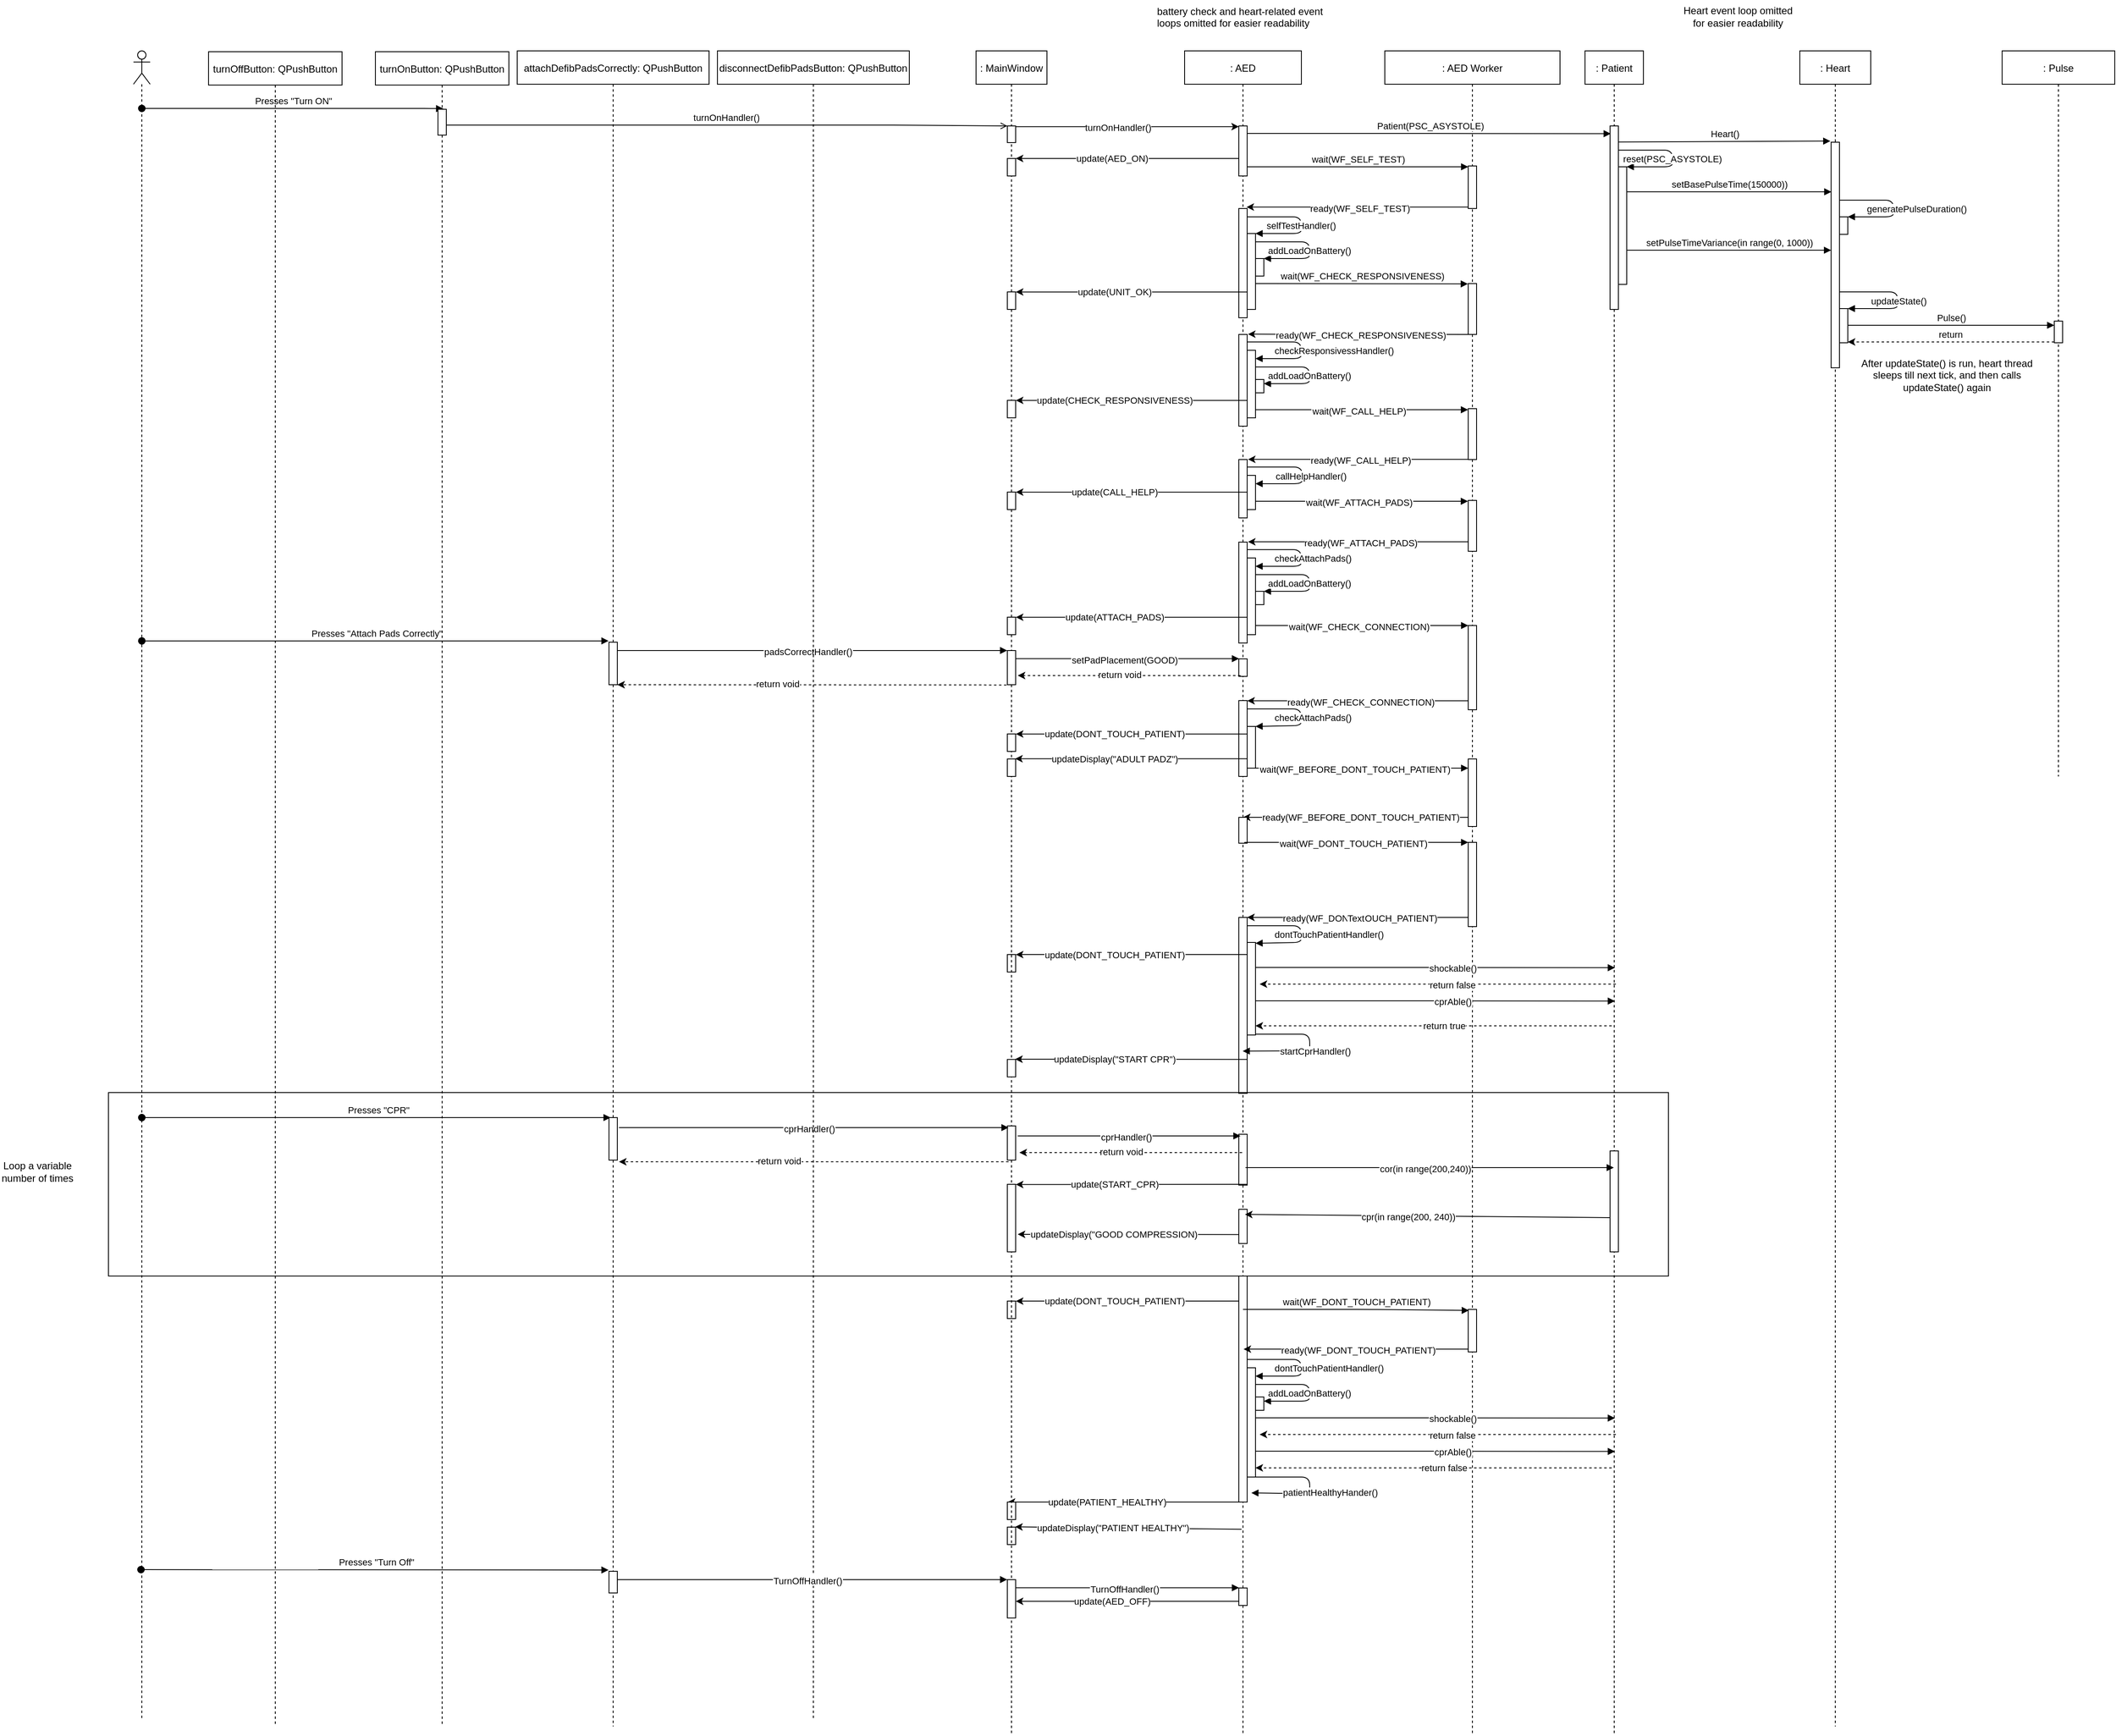<mxfile version="22.1.7" type="device">
  <diagram name="Page-1" id="ro_ihInaLSnizCOt3Q01">
    <mxGraphModel dx="2309" dy="1044" grid="1" gridSize="10" guides="1" tooltips="1" connect="1" arrows="1" fold="1" page="0" pageScale="1" pageWidth="850" pageHeight="1100" math="0" shadow="0">
      <root>
        <mxCell id="0" />
        <mxCell id="1" parent="0" />
        <mxCell id="Qe9xCkzH8ddHbLWgglDZ-3" value=": AED Worker" style="shape=umlLifeline;perimeter=lifelinePerimeter;container=1;collapsible=0;recursiveResize=0;rounded=0;shadow=0;strokeWidth=1;" parent="1" vertex="1">
          <mxGeometry x="1470" y="421" width="210" height="2019" as="geometry" />
        </mxCell>
        <mxCell id="Qe9xCkzH8ddHbLWgglDZ-4" value="" style="html=1;points=[];perimeter=orthogonalPerimeter;" parent="Qe9xCkzH8ddHbLWgglDZ-3" vertex="1">
          <mxGeometry x="100" y="138" width="10" height="51" as="geometry" />
        </mxCell>
        <mxCell id="Qe9xCkzH8ddHbLWgglDZ-5" value="" style="html=1;points=[];perimeter=orthogonalPerimeter;" parent="Qe9xCkzH8ddHbLWgglDZ-3" vertex="1">
          <mxGeometry x="100" y="279" width="10" height="61" as="geometry" />
        </mxCell>
        <mxCell id="6A4unsoAlX-drwtaNSH1-99" value="" style="endArrow=classic;endFill=1;endSize=6;html=1;rounded=0;exitX=-0.1;exitY=1.008;exitDx=0;exitDy=0;exitPerimeter=0;dashed=1;" edge="1" parent="Qe9xCkzH8ddHbLWgglDZ-3">
          <mxGeometry width="160" relative="1" as="geometry">
            <mxPoint x="277" y="1119" as="sourcePoint" />
            <mxPoint x="-150" y="1119" as="targetPoint" />
          </mxGeometry>
        </mxCell>
        <mxCell id="6A4unsoAlX-drwtaNSH1-100" value="return false" style="edgeLabel;html=1;align=center;verticalAlign=middle;resizable=0;points=[];" vertex="1" connectable="0" parent="6A4unsoAlX-drwtaNSH1-99">
          <mxGeometry x="0.304" y="1" relative="1" as="geometry">
            <mxPoint x="82" as="offset" />
          </mxGeometry>
        </mxCell>
        <mxCell id="6A4unsoAlX-drwtaNSH1-151" value="" style="html=1;points=[];perimeter=orthogonalPerimeter;" vertex="1" parent="Qe9xCkzH8ddHbLWgglDZ-3">
          <mxGeometry x="100" y="1509" width="10" height="51" as="geometry" />
        </mxCell>
        <mxCell id="Qe9xCkzH8ddHbLWgglDZ-9" value=": Patient" style="shape=umlLifeline;perimeter=lifelinePerimeter;container=1;collapsible=0;recursiveResize=0;rounded=0;shadow=0;strokeWidth=1;" parent="1" vertex="1">
          <mxGeometry x="1710" y="421" width="70" height="2019" as="geometry" />
        </mxCell>
        <mxCell id="ZOBSDYUZIEteewMk0xoy-5" value="" style="html=1;points=[[0,0,0,0,5],[0,1,0,0,-5],[1,0,0,0,5],[1,1,0,0,-5]];perimeter=orthogonalPerimeter;outlineConnect=0;targetShapes=umlLifeline;portConstraint=eastwest;newEdgeStyle={&quot;curved&quot;:0,&quot;rounded&quot;:0};" parent="Qe9xCkzH8ddHbLWgglDZ-9" vertex="1">
          <mxGeometry x="30" y="90" width="10" height="220" as="geometry" />
        </mxCell>
        <mxCell id="ZOBSDYUZIEteewMk0xoy-6" value="" style="html=1;points=[];perimeter=orthogonalPerimeter;" parent="Qe9xCkzH8ddHbLWgglDZ-9" vertex="1">
          <mxGeometry x="40" y="139" width="10" height="141" as="geometry" />
        </mxCell>
        <mxCell id="ZOBSDYUZIEteewMk0xoy-7" value=" reset(PSC_ASYSTOLE)" style="verticalAlign=middle;endArrow=block;shadow=0;strokeWidth=1;endFill=1;" parent="Qe9xCkzH8ddHbLWgglDZ-9" source="ZOBSDYUZIEteewMk0xoy-5" target="ZOBSDYUZIEteewMk0xoy-6" edge="1">
          <mxGeometry x="0.071" relative="1" as="geometry">
            <mxPoint x="40" y="119" as="sourcePoint" />
            <mxPoint x="50" y="139" as="targetPoint" />
            <mxPoint as="offset" />
            <Array as="points">
              <mxPoint x="105" y="119" />
              <mxPoint x="105" y="139" />
            </Array>
          </mxGeometry>
        </mxCell>
        <mxCell id="6A4unsoAlX-drwtaNSH1-133" value="" style="html=1;points=[];perimeter=orthogonalPerimeter;" vertex="1" parent="Qe9xCkzH8ddHbLWgglDZ-9">
          <mxGeometry x="30" y="1319" width="10" height="121" as="geometry" />
        </mxCell>
        <mxCell id="Qe9xCkzH8ddHbLWgglDZ-10" value=": Heart" style="shape=umlLifeline;perimeter=lifelinePerimeter;container=1;collapsible=0;recursiveResize=0;rounded=0;shadow=0;strokeWidth=1;" parent="1" vertex="1">
          <mxGeometry x="1967.5" y="421" width="85" height="2009" as="geometry" />
        </mxCell>
        <mxCell id="ZOBSDYUZIEteewMk0xoy-3" value="" style="html=1;points=[];perimeter=orthogonalPerimeter;" parent="Qe9xCkzH8ddHbLWgglDZ-10" vertex="1">
          <mxGeometry x="37.5" y="109.5" width="10" height="270.5" as="geometry" />
        </mxCell>
        <mxCell id="ZOBSDYUZIEteewMk0xoy-10" value="" style="html=1;points=[[0,0,0,0,5],[0,1,0,0,-5],[1,0,0,0,5],[1,1,0,0,-5]];perimeter=orthogonalPerimeter;outlineConnect=0;targetShapes=umlLifeline;portConstraint=eastwest;newEdgeStyle={&quot;curved&quot;:0,&quot;rounded&quot;:0};" parent="Qe9xCkzH8ddHbLWgglDZ-10" vertex="1">
          <mxGeometry x="47.5" y="199" width="10" height="21" as="geometry" />
        </mxCell>
        <mxCell id="ZOBSDYUZIEteewMk0xoy-11" value=" generatePulseDuration()" style="verticalAlign=middle;endArrow=block;shadow=0;strokeWidth=1;endFill=1;targetPerimeterSpacing=0;sourcePerimeterSpacing=0;jumpStyle=none;align=left;spacingLeft=-34;" parent="Qe9xCkzH8ddHbLWgglDZ-10" edge="1">
          <mxGeometry x="0.073" relative="1" as="geometry">
            <mxPoint x="47.5" y="179" as="sourcePoint" />
            <mxPoint x="57.5" y="199" as="targetPoint" />
            <mxPoint as="offset" />
            <Array as="points">
              <mxPoint x="112.5" y="179" />
              <mxPoint x="112.5" y="199" />
            </Array>
          </mxGeometry>
        </mxCell>
        <mxCell id="ZOBSDYUZIEteewMk0xoy-13" value="" style="html=1;points=[[0,0,0,0,5],[0,1,0,0,-5],[1,0,0,0,5],[1,1,0,0,-5]];perimeter=orthogonalPerimeter;outlineConnect=0;targetShapes=umlLifeline;portConstraint=eastwest;newEdgeStyle={&quot;curved&quot;:0,&quot;rounded&quot;:0};" parent="Qe9xCkzH8ddHbLWgglDZ-10" vertex="1">
          <mxGeometry x="47.5" y="309" width="10" height="41" as="geometry" />
        </mxCell>
        <mxCell id="ZOBSDYUZIEteewMk0xoy-19" value=" updateState()" style="verticalAlign=middle;endArrow=block;shadow=0;strokeWidth=1;endFill=1;targetPerimeterSpacing=0;sourcePerimeterSpacing=0;jumpStyle=none;align=left;spacingLeft=-34;" parent="Qe9xCkzH8ddHbLWgglDZ-10" source="ZOBSDYUZIEteewMk0xoy-3" target="ZOBSDYUZIEteewMk0xoy-13" edge="1">
          <mxGeometry x="0.073" relative="1" as="geometry">
            <mxPoint x="52.5" y="289" as="sourcePoint" />
            <mxPoint x="62.5" y="309" as="targetPoint" />
            <mxPoint as="offset" />
            <Array as="points">
              <mxPoint x="117.5" y="289" />
              <mxPoint x="117.5" y="309" />
            </Array>
          </mxGeometry>
        </mxCell>
        <mxCell id="Qe9xCkzH8ddHbLWgglDZ-11" value="" style="shape=umlLifeline;participant=umlActor;perimeter=lifelinePerimeter;whiteSpace=wrap;html=1;container=1;collapsible=0;recursiveResize=0;verticalAlign=top;spacingTop=36;outlineConnect=0;" parent="1" vertex="1">
          <mxGeometry x="-30" y="421" width="20" height="1999" as="geometry" />
        </mxCell>
        <mxCell id="Qe9xCkzH8ddHbLWgglDZ-12" value=" Presses &quot;Turn ON&quot;" style="verticalAlign=bottom;startArrow=oval;endArrow=block;startSize=8;shadow=0;strokeWidth=1;startFill=1;entryX=0.508;entryY=0.034;entryDx=0;entryDy=0;entryPerimeter=0;" parent="1" source="Qe9xCkzH8ddHbLWgglDZ-11" target="6A4unsoAlX-drwtaNSH1-83" edge="1">
          <mxGeometry x="0.008" relative="1" as="geometry">
            <mxPoint x="1020" y="490" as="sourcePoint" />
            <Array as="points">
              <mxPoint x="320" y="490" />
            </Array>
            <mxPoint as="offset" />
            <mxPoint x="445.31" y="489.919" as="targetPoint" />
          </mxGeometry>
        </mxCell>
        <mxCell id="Qe9xCkzH8ddHbLWgglDZ-13" value=": AED" style="shape=umlLifeline;perimeter=lifelinePerimeter;container=1;collapsible=0;recursiveResize=0;rounded=0;shadow=0;strokeWidth=1;" parent="1" vertex="1">
          <mxGeometry x="1230" y="421" width="140" height="2019" as="geometry" />
        </mxCell>
        <mxCell id="Qe9xCkzH8ddHbLWgglDZ-14" value="" style="html=1;points=[];perimeter=orthogonalPerimeter;" parent="Qe9xCkzH8ddHbLWgglDZ-13" vertex="1">
          <mxGeometry x="65" y="90" width="10" height="60" as="geometry" />
        </mxCell>
        <mxCell id="Qe9xCkzH8ddHbLWgglDZ-17" value="" style="html=1;points=[];perimeter=orthogonalPerimeter;" parent="Qe9xCkzH8ddHbLWgglDZ-13" vertex="1">
          <mxGeometry x="65" y="189" width="10" height="131" as="geometry" />
        </mxCell>
        <mxCell id="Qe9xCkzH8ddHbLWgglDZ-18" value="" style="html=1;points=[[0,0,0,0,5],[0,1,0,0,-5],[1,0,0,0,5],[1,1,0,0,-5]];perimeter=orthogonalPerimeter;outlineConnect=0;targetShapes=umlLifeline;portConstraint=eastwest;newEdgeStyle={&quot;curved&quot;:0,&quot;rounded&quot;:0};" parent="Qe9xCkzH8ddHbLWgglDZ-13" vertex="1">
          <mxGeometry x="75" y="219" width="10" height="91" as="geometry" />
        </mxCell>
        <mxCell id="Qe9xCkzH8ddHbLWgglDZ-19" value=" selfTestHandler()" style="verticalAlign=middle;endArrow=block;shadow=0;strokeWidth=1;endFill=1;" parent="Qe9xCkzH8ddHbLWgglDZ-13" source="Qe9xCkzH8ddHbLWgglDZ-17" target="Qe9xCkzH8ddHbLWgglDZ-18" edge="1">
          <mxGeometry x="0.071" relative="1" as="geometry">
            <mxPoint x="90" y="199" as="sourcePoint" />
            <mxPoint x="240" y="209" as="targetPoint" />
            <mxPoint as="offset" />
            <Array as="points">
              <mxPoint x="140" y="199" />
              <mxPoint x="140" y="219" />
            </Array>
          </mxGeometry>
        </mxCell>
        <mxCell id="Qe9xCkzH8ddHbLWgglDZ-20" value="" style="html=1;points=[[0,0,0,0,5],[0,1,0,0,-5],[1,0,0,0,5],[1,1,0,0,-5]];perimeter=orthogonalPerimeter;outlineConnect=0;targetShapes=umlLifeline;portConstraint=eastwest;newEdgeStyle={&quot;curved&quot;:0,&quot;rounded&quot;:0};" parent="Qe9xCkzH8ddHbLWgglDZ-13" vertex="1">
          <mxGeometry x="85" y="249" width="10" height="21" as="geometry" />
        </mxCell>
        <mxCell id="Qe9xCkzH8ddHbLWgglDZ-21" value=" addLoadOnBattery()" style="verticalAlign=middle;endArrow=block;shadow=0;strokeWidth=1;endFill=1;" parent="Qe9xCkzH8ddHbLWgglDZ-13" target="Qe9xCkzH8ddHbLWgglDZ-20" edge="1">
          <mxGeometry x="0.071" relative="1" as="geometry">
            <mxPoint x="85" y="229" as="sourcePoint" />
            <mxPoint x="95" y="259" as="targetPoint" />
            <mxPoint as="offset" />
            <Array as="points">
              <mxPoint x="150" y="229" />
              <mxPoint x="150" y="249" />
            </Array>
          </mxGeometry>
        </mxCell>
        <mxCell id="6A4unsoAlX-drwtaNSH1-92" value=" dontTouchPatientHandler()" style="verticalAlign=middle;endArrow=block;shadow=0;strokeWidth=1;endFill=1;targetPerimeterSpacing=0;sourcePerimeterSpacing=0;jumpStyle=none;align=left;spacingLeft=-34;" edge="1" parent="Qe9xCkzH8ddHbLWgglDZ-13">
          <mxGeometry x="0.073" relative="1" as="geometry">
            <mxPoint x="75" y="1049" as="sourcePoint" />
            <mxPoint x="85" y="1070" as="targetPoint" />
            <mxPoint as="offset" />
            <Array as="points">
              <mxPoint x="140" y="1049" />
              <mxPoint x="140" y="1069" />
            </Array>
          </mxGeometry>
        </mxCell>
        <mxCell id="6A4unsoAlX-drwtaNSH1-93" value="" style="html=1;points=[];perimeter=orthogonalPerimeter;" vertex="1" parent="Qe9xCkzH8ddHbLWgglDZ-13">
          <mxGeometry x="65" y="1039" width="10" height="211" as="geometry" />
        </mxCell>
        <mxCell id="6A4unsoAlX-drwtaNSH1-94" value="" style="html=1;points=[[0,0,0,0,5],[0,1,0,0,-5],[1,0,0,0,5],[1,1,0,0,-5]];perimeter=orthogonalPerimeter;outlineConnect=0;targetShapes=umlLifeline;portConstraint=eastwest;newEdgeStyle={&quot;curved&quot;:0,&quot;rounded&quot;:0};" vertex="1" parent="Qe9xCkzH8ddHbLWgglDZ-13">
          <mxGeometry x="75" y="1069" width="10" height="111" as="geometry" />
        </mxCell>
        <mxCell id="6A4unsoAlX-drwtaNSH1-95" value="" style="html=1;points=[];perimeter=orthogonalPerimeter;" vertex="1" parent="Qe9xCkzH8ddHbLWgglDZ-13">
          <mxGeometry x="-212.5" y="1083.5" width="10" height="21" as="geometry" />
        </mxCell>
        <mxCell id="6A4unsoAlX-drwtaNSH1-96" value="" style="endArrow=classic;endFill=1;endSize=6;html=1;rounded=0;entryX=1.025;entryY=0.003;entryDx=0;entryDy=0;entryPerimeter=0;" edge="1" parent="Qe9xCkzH8ddHbLWgglDZ-13" target="6A4unsoAlX-drwtaNSH1-95">
          <mxGeometry width="160" relative="1" as="geometry">
            <mxPoint x="75" y="1083.5" as="sourcePoint" />
            <mxPoint x="-257.5" y="1053.5" as="targetPoint" />
          </mxGeometry>
        </mxCell>
        <mxCell id="6A4unsoAlX-drwtaNSH1-97" value="update(DONT_TOUCH_PATIENT)" style="edgeLabel;html=1;align=center;verticalAlign=middle;resizable=0;points=[];" vertex="1" connectable="0" parent="6A4unsoAlX-drwtaNSH1-96">
          <mxGeometry x="0.304" y="1" relative="1" as="geometry">
            <mxPoint x="22" y="-1" as="offset" />
          </mxGeometry>
        </mxCell>
        <mxCell id="6A4unsoAlX-drwtaNSH1-107" value=" startCprHandler()" style="verticalAlign=middle;endArrow=block;shadow=0;strokeWidth=1;endFill=1;targetPerimeterSpacing=0;sourcePerimeterSpacing=0;jumpStyle=none;align=left;spacingLeft=-34;entryX=0.497;entryY=0.594;entryDx=0;entryDy=0;entryPerimeter=0;" edge="1" parent="Qe9xCkzH8ddHbLWgglDZ-13" target="Qe9xCkzH8ddHbLWgglDZ-13">
          <mxGeometry x="0.067" relative="1" as="geometry">
            <mxPoint x="85" y="1179" as="sourcePoint" />
            <mxPoint x="95" y="1200" as="targetPoint" />
            <mxPoint as="offset" />
            <Array as="points">
              <mxPoint x="150" y="1179" />
              <mxPoint x="150" y="1199" />
            </Array>
          </mxGeometry>
        </mxCell>
        <mxCell id="6A4unsoAlX-drwtaNSH1-127" value="" style="html=1;points=[];perimeter=orthogonalPerimeter;" vertex="1" parent="Qe9xCkzH8ddHbLWgglDZ-13">
          <mxGeometry x="65" y="1299" width="10" height="61" as="geometry" />
        </mxCell>
        <mxCell id="6A4unsoAlX-drwtaNSH1-136" value="" style="html=1;points=[];perimeter=orthogonalPerimeter;" vertex="1" parent="Qe9xCkzH8ddHbLWgglDZ-13">
          <mxGeometry x="65" y="1389" width="10" height="41" as="geometry" />
        </mxCell>
        <mxCell id="6A4unsoAlX-drwtaNSH1-138" value="" style="endArrow=classic;endFill=1;endSize=6;html=1;rounded=0;" edge="1" parent="Qe9xCkzH8ddHbLWgglDZ-13">
          <mxGeometry width="160" relative="1" as="geometry">
            <mxPoint x="65.5" y="1419.27" as="sourcePoint" />
            <mxPoint x="-200" y="1419" as="targetPoint" />
          </mxGeometry>
        </mxCell>
        <mxCell id="6A4unsoAlX-drwtaNSH1-139" value="updateDisplay(&quot;GOOD COMPRESSION)" style="edgeLabel;html=1;align=center;verticalAlign=middle;resizable=0;points=[];" vertex="1" connectable="0" parent="6A4unsoAlX-drwtaNSH1-138">
          <mxGeometry x="0.304" y="1" relative="1" as="geometry">
            <mxPoint x="22" y="-1" as="offset" />
          </mxGeometry>
        </mxCell>
        <mxCell id="6A4unsoAlX-drwtaNSH1-148" value="" style="html=1;points=[];perimeter=orthogonalPerimeter;" vertex="1" parent="Qe9xCkzH8ddHbLWgglDZ-13">
          <mxGeometry x="-212.5" y="1499" width="10" height="21" as="geometry" />
        </mxCell>
        <mxCell id="6A4unsoAlX-drwtaNSH1-149" value="" style="endArrow=classic;endFill=1;endSize=6;html=1;rounded=0;entryX=1.025;entryY=0.003;entryDx=0;entryDy=0;entryPerimeter=0;" edge="1" parent="Qe9xCkzH8ddHbLWgglDZ-13" target="6A4unsoAlX-drwtaNSH1-148">
          <mxGeometry width="160" relative="1" as="geometry">
            <mxPoint x="75" y="1499" as="sourcePoint" />
            <mxPoint x="-258.75" y="1519" as="targetPoint" />
          </mxGeometry>
        </mxCell>
        <mxCell id="6A4unsoAlX-drwtaNSH1-150" value="update(DONT_TOUCH_PATIENT)" style="edgeLabel;html=1;align=center;verticalAlign=middle;resizable=0;points=[];" vertex="1" connectable="0" parent="6A4unsoAlX-drwtaNSH1-149">
          <mxGeometry x="0.304" y="1" relative="1" as="geometry">
            <mxPoint x="22" y="-1" as="offset" />
          </mxGeometry>
        </mxCell>
        <mxCell id="6A4unsoAlX-drwtaNSH1-155" value="" style="html=1;points=[];perimeter=orthogonalPerimeter;" vertex="1" parent="Qe9xCkzH8ddHbLWgglDZ-13">
          <mxGeometry x="65" y="1469" width="10" height="271" as="geometry" />
        </mxCell>
        <mxCell id="6A4unsoAlX-drwtaNSH1-159" value="" style="html=1;points=[[0,0,0,0,5],[0,1,0,0,-5],[1,0,0,0,5],[1,1,0,0,-5]];perimeter=orthogonalPerimeter;outlineConnect=0;targetShapes=umlLifeline;portConstraint=eastwest;newEdgeStyle={&quot;curved&quot;:0,&quot;rounded&quot;:0};" vertex="1" parent="Qe9xCkzH8ddHbLWgglDZ-13">
          <mxGeometry x="75" y="1579" width="10" height="131" as="geometry" />
        </mxCell>
        <mxCell id="6A4unsoAlX-drwtaNSH1-160" value="dontTouchPatientHandler()" style="verticalAlign=middle;endArrow=block;shadow=0;strokeWidth=1;endFill=1;targetPerimeterSpacing=0;sourcePerimeterSpacing=0;jumpStyle=none;align=left;spacingLeft=-34;" edge="1" parent="Qe9xCkzH8ddHbLWgglDZ-13">
          <mxGeometry x="0.073" relative="1" as="geometry">
            <mxPoint x="75" y="1569" as="sourcePoint" />
            <mxPoint x="85" y="1589" as="targetPoint" />
            <mxPoint as="offset" />
            <Array as="points">
              <mxPoint x="140" y="1569" />
              <mxPoint x="140" y="1589" />
            </Array>
          </mxGeometry>
        </mxCell>
        <mxCell id="6A4unsoAlX-drwtaNSH1-161" value="" style="html=1;points=[[0,0,0,0,5],[0,1,0,0,-5],[1,0,0,0,5],[1,1,0,0,-5]];perimeter=orthogonalPerimeter;outlineConnect=0;targetShapes=umlLifeline;portConstraint=eastwest;newEdgeStyle={&quot;curved&quot;:0,&quot;rounded&quot;:0};" vertex="1" parent="Qe9xCkzH8ddHbLWgglDZ-13">
          <mxGeometry x="85" y="1614" width="10" height="16" as="geometry" />
        </mxCell>
        <mxCell id="6A4unsoAlX-drwtaNSH1-162" value=" addLoadOnBattery()" style="verticalAlign=middle;endArrow=block;shadow=0;strokeWidth=1;endFill=1;" edge="1" parent="Qe9xCkzH8ddHbLWgglDZ-13" source="6A4unsoAlX-drwtaNSH1-159" target="6A4unsoAlX-drwtaNSH1-161">
          <mxGeometry x="0.071" relative="1" as="geometry">
            <mxPoint x="85" y="1599" as="sourcePoint" />
            <mxPoint x="95" y="1619" as="targetPoint" />
            <mxPoint as="offset" />
            <Array as="points">
              <mxPoint x="150" y="1599" />
              <mxPoint x="150" y="1619" />
            </Array>
          </mxGeometry>
        </mxCell>
        <mxCell id="6A4unsoAlX-drwtaNSH1-177" value=" patientHealthyHander()" style="verticalAlign=middle;endArrow=block;shadow=0;strokeWidth=1;endFill=1;targetPerimeterSpacing=0;sourcePerimeterSpacing=0;jumpStyle=none;align=left;spacingLeft=-34;" edge="1" parent="Qe9xCkzH8ddHbLWgglDZ-13">
          <mxGeometry x="0.073" relative="1" as="geometry">
            <mxPoint x="85" y="1710" as="sourcePoint" />
            <mxPoint x="80" y="1729" as="targetPoint" />
            <mxPoint as="offset" />
            <Array as="points">
              <mxPoint x="150" y="1710" />
              <mxPoint x="150" y="1730" />
            </Array>
          </mxGeometry>
        </mxCell>
        <mxCell id="6A4unsoAlX-drwtaNSH1-178" value="" style="endArrow=classic;endFill=1;endSize=6;html=1;rounded=0;entryX=1.025;entryY=0.003;entryDx=0;entryDy=0;entryPerimeter=0;" edge="1" parent="Qe9xCkzH8ddHbLWgglDZ-13">
          <mxGeometry width="160" relative="1" as="geometry">
            <mxPoint x="65" y="1740" as="sourcePoint" />
            <mxPoint x="-212" y="1740" as="targetPoint" />
          </mxGeometry>
        </mxCell>
        <mxCell id="6A4unsoAlX-drwtaNSH1-179" value="update(PATIENT_HEALTHY)" style="edgeLabel;html=1;align=center;verticalAlign=middle;resizable=0;points=[];" vertex="1" connectable="0" parent="6A4unsoAlX-drwtaNSH1-178">
          <mxGeometry x="0.304" y="1" relative="1" as="geometry">
            <mxPoint x="22" y="-1" as="offset" />
          </mxGeometry>
        </mxCell>
        <mxCell id="6A4unsoAlX-drwtaNSH1-180" value="" style="html=1;points=[];perimeter=orthogonalPerimeter;" vertex="1" parent="Qe9xCkzH8ddHbLWgglDZ-13">
          <mxGeometry x="-212.5" y="1770" width="10" height="21" as="geometry" />
        </mxCell>
        <mxCell id="6A4unsoAlX-drwtaNSH1-181" value="" style="html=1;points=[];perimeter=orthogonalPerimeter;" vertex="1" parent="Qe9xCkzH8ddHbLWgglDZ-13">
          <mxGeometry x="-212.5" y="1740" width="10" height="21" as="geometry" />
        </mxCell>
        <mxCell id="6A4unsoAlX-drwtaNSH1-182" value="" style="endArrow=classic;endFill=1;endSize=6;html=1;rounded=0;entryX=0.941;entryY=-0.013;entryDx=0;entryDy=0;entryPerimeter=0;exitX=0.488;exitY=0.878;exitDx=0;exitDy=0;exitPerimeter=0;" edge="1" parent="Qe9xCkzH8ddHbLWgglDZ-13" target="6A4unsoAlX-drwtaNSH1-180" source="Qe9xCkzH8ddHbLWgglDZ-13">
          <mxGeometry width="160" relative="1" as="geometry">
            <mxPoint x="60" y="1769" as="sourcePoint" />
            <mxPoint x="-180" y="1700" as="targetPoint" />
          </mxGeometry>
        </mxCell>
        <mxCell id="6A4unsoAlX-drwtaNSH1-183" value="updateDisplay(&quot;PATIENT HEALTHY&quot;)" style="edgeLabel;html=1;align=center;verticalAlign=middle;resizable=0;points=[];" vertex="1" connectable="0" parent="6A4unsoAlX-drwtaNSH1-182">
          <mxGeometry x="0.304" y="1" relative="1" as="geometry">
            <mxPoint x="22" y="-1" as="offset" />
          </mxGeometry>
        </mxCell>
        <mxCell id="Qe9xCkzH8ddHbLWgglDZ-30" value=" turnOnHandler()" style="verticalAlign=bottom;endArrow=open;shadow=0;strokeWidth=1;endFill=0;" parent="1" source="6A4unsoAlX-drwtaNSH1-83" target="Qe9xCkzH8ddHbLWgglDZ-33" edge="1">
          <mxGeometry x="0.007" relative="1" as="geometry">
            <mxPoint x="455.0" y="510" as="sourcePoint" />
            <mxPoint x="1181" y="679" as="targetPoint" />
            <mxPoint as="offset" />
            <Array as="points">
              <mxPoint x="890" y="510" />
            </Array>
          </mxGeometry>
        </mxCell>
        <mxCell id="Qe9xCkzH8ddHbLWgglDZ-31" value=" wait(WF_SELF_TEST)" style="verticalAlign=bottom;endArrow=block;shadow=0;strokeWidth=1;endFill=1;" parent="1" edge="1">
          <mxGeometry x="0.008" relative="1" as="geometry">
            <mxPoint x="1305" y="560" as="sourcePoint" />
            <mxPoint x="1570" y="560" as="targetPoint" />
            <mxPoint as="offset" />
            <Array as="points">
              <mxPoint x="1400" y="560" />
            </Array>
          </mxGeometry>
        </mxCell>
        <mxCell id="Qe9xCkzH8ddHbLWgglDZ-32" value=": MainWindow" style="shape=umlLifeline;perimeter=lifelinePerimeter;container=1;collapsible=0;recursiveResize=0;rounded=0;shadow=0;strokeWidth=1;" parent="1" vertex="1">
          <mxGeometry x="980" y="421" width="85" height="2019" as="geometry" />
        </mxCell>
        <mxCell id="Qe9xCkzH8ddHbLWgglDZ-33" value="" style="html=1;points=[];perimeter=orthogonalPerimeter;" parent="Qe9xCkzH8ddHbLWgglDZ-32" vertex="1">
          <mxGeometry x="37.5" y="90" width="10" height="20" as="geometry" />
        </mxCell>
        <mxCell id="Qe9xCkzH8ddHbLWgglDZ-34" value="" style="html=1;points=[];perimeter=orthogonalPerimeter;" parent="Qe9xCkzH8ddHbLWgglDZ-32" vertex="1">
          <mxGeometry x="37.5" y="129" width="10" height="21" as="geometry" />
        </mxCell>
        <mxCell id="Qe9xCkzH8ddHbLWgglDZ-35" value="" style="html=1;points=[];perimeter=orthogonalPerimeter;" parent="Qe9xCkzH8ddHbLWgglDZ-32" vertex="1">
          <mxGeometry x="37.5" y="289" width="10" height="21" as="geometry" />
        </mxCell>
        <mxCell id="6A4unsoAlX-drwtaNSH1-126" value="" style="html=1;points=[];perimeter=orthogonalPerimeter;" vertex="1" parent="Qe9xCkzH8ddHbLWgglDZ-32">
          <mxGeometry x="37.5" y="1289" width="10" height="41" as="geometry" />
        </mxCell>
        <mxCell id="6A4unsoAlX-drwtaNSH1-128" value="" style="html=1;points=[];perimeter=orthogonalPerimeter;" vertex="1" parent="Qe9xCkzH8ddHbLWgglDZ-32">
          <mxGeometry x="37.5" y="1359" width="10" height="81" as="geometry" />
        </mxCell>
        <mxCell id="6A4unsoAlX-drwtaNSH1-129" value="" style="endArrow=classic;endFill=1;endSize=6;html=1;rounded=0;entryX=1.025;entryY=0.003;entryDx=0;entryDy=0;entryPerimeter=0;" edge="1" parent="Qe9xCkzH8ddHbLWgglDZ-32" target="6A4unsoAlX-drwtaNSH1-128">
          <mxGeometry width="160" relative="1" as="geometry">
            <mxPoint x="325" y="1359" as="sourcePoint" />
            <mxPoint x="-7.5" y="1329" as="targetPoint" />
          </mxGeometry>
        </mxCell>
        <mxCell id="6A4unsoAlX-drwtaNSH1-130" value="update(START_CPR)" style="edgeLabel;html=1;align=center;verticalAlign=middle;resizable=0;points=[];" vertex="1" connectable="0" parent="6A4unsoAlX-drwtaNSH1-129">
          <mxGeometry x="0.304" y="1" relative="1" as="geometry">
            <mxPoint x="22" y="-1" as="offset" />
          </mxGeometry>
        </mxCell>
        <mxCell id="Qe9xCkzH8ddHbLWgglDZ-40" style="rounded=0;orthogonalLoop=1;jettySize=auto;html=1;entryX=0.009;entryY=0.014;entryDx=0;entryDy=0;entryPerimeter=0;" parent="1" source="Qe9xCkzH8ddHbLWgglDZ-33" target="Qe9xCkzH8ddHbLWgglDZ-14" edge="1">
          <mxGeometry relative="1" as="geometry" />
        </mxCell>
        <mxCell id="Qe9xCkzH8ddHbLWgglDZ-41" value="turnOnHandler()" style="edgeLabel;html=1;align=center;verticalAlign=middle;resizable=0;points=[];" parent="Qe9xCkzH8ddHbLWgglDZ-40" vertex="1" connectable="0">
          <mxGeometry x="-0.087" y="-1" relative="1" as="geometry">
            <mxPoint as="offset" />
          </mxGeometry>
        </mxCell>
        <mxCell id="Qe9xCkzH8ddHbLWgglDZ-42" value="" style="endArrow=classic;endFill=1;endSize=6;html=1;rounded=0;entryX=1.015;entryY=0;entryDx=0;entryDy=0;entryPerimeter=0;" parent="1" source="Qe9xCkzH8ddHbLWgglDZ-14" target="Qe9xCkzH8ddHbLWgglDZ-34" edge="1">
          <mxGeometry width="160" relative="1" as="geometry">
            <mxPoint x="1180" y="590" as="sourcePoint" />
            <mxPoint x="1340" y="590" as="targetPoint" />
          </mxGeometry>
        </mxCell>
        <mxCell id="Qe9xCkzH8ddHbLWgglDZ-43" value="update(AED_ON)" style="edgeLabel;html=1;align=center;verticalAlign=middle;resizable=0;points=[];" parent="Qe9xCkzH8ddHbLWgglDZ-42" vertex="1" connectable="0">
          <mxGeometry x="0.304" y="1" relative="1" as="geometry">
            <mxPoint x="22" y="-1" as="offset" />
          </mxGeometry>
        </mxCell>
        <mxCell id="Qe9xCkzH8ddHbLWgglDZ-44" value="" style="endArrow=classic;endFill=1;endSize=6;html=1;rounded=0;entryX=0.924;entryY=-0.013;entryDx=0;entryDy=0;entryPerimeter=0;" parent="1" source="Qe9xCkzH8ddHbLWgglDZ-4" target="Qe9xCkzH8ddHbLWgglDZ-17" edge="1">
          <mxGeometry width="160" relative="1" as="geometry">
            <mxPoint x="1527" y="620" as="sourcePoint" />
            <mxPoint x="1410" y="620" as="targetPoint" />
          </mxGeometry>
        </mxCell>
        <mxCell id="Qe9xCkzH8ddHbLWgglDZ-45" value="ready(WF_SELF_TEST)" style="edgeLabel;html=1;align=center;verticalAlign=middle;resizable=0;points=[];" parent="Qe9xCkzH8ddHbLWgglDZ-44" vertex="1" connectable="0">
          <mxGeometry x="0.304" y="1" relative="1" as="geometry">
            <mxPoint x="43" as="offset" />
          </mxGeometry>
        </mxCell>
        <mxCell id="Qe9xCkzH8ddHbLWgglDZ-46" value=" wait(WF_CHECK_RESPONSIVENESS)" style="verticalAlign=bottom;endArrow=block;shadow=0;strokeWidth=1;endFill=1;entryX=-0.042;entryY=0.007;entryDx=0;entryDy=0;entryPerimeter=0;" parent="1" target="Qe9xCkzH8ddHbLWgglDZ-5" edge="1">
          <mxGeometry x="0.008" relative="1" as="geometry">
            <mxPoint x="1315" y="700" as="sourcePoint" />
            <mxPoint x="1580" y="700" as="targetPoint" />
            <mxPoint as="offset" />
            <Array as="points" />
          </mxGeometry>
        </mxCell>
        <mxCell id="Qe9xCkzH8ddHbLWgglDZ-47" value="" style="endArrow=classic;endFill=1;endSize=6;html=1;rounded=0;entryX=1.025;entryY=0.003;entryDx=0;entryDy=0;entryPerimeter=0;" parent="1" source="Qe9xCkzH8ddHbLWgglDZ-18" target="Qe9xCkzH8ddHbLWgglDZ-35" edge="1">
          <mxGeometry width="160" relative="1" as="geometry">
            <mxPoint x="1217" y="690" as="sourcePoint" />
            <mxPoint x="970" y="690" as="targetPoint" />
          </mxGeometry>
        </mxCell>
        <mxCell id="Qe9xCkzH8ddHbLWgglDZ-48" value="update(UNIT_OK)" style="edgeLabel;html=1;align=center;verticalAlign=middle;resizable=0;points=[];" parent="Qe9xCkzH8ddHbLWgglDZ-47" vertex="1" connectable="0">
          <mxGeometry x="0.304" y="1" relative="1" as="geometry">
            <mxPoint x="22" y="-1" as="offset" />
          </mxGeometry>
        </mxCell>
        <mxCell id="Qe9xCkzH8ddHbLWgglDZ-60" value="Heart event loop omitted&lt;br&gt;for easier readability" style="text;html=1;align=center;verticalAlign=middle;resizable=0;points=[];autosize=1;strokeColor=none;fillColor=none;" parent="1" vertex="1">
          <mxGeometry x="1817.5" y="360" width="150" height="40" as="geometry" />
        </mxCell>
        <mxCell id="Qe9xCkzH8ddHbLWgglDZ-69" value="battery check and heart-related event &#xa;loops omitted for easier readability" style="text;whiteSpace=wrap;html=1;" parent="1" vertex="1">
          <mxGeometry x="1195" y="360" width="210" height="50" as="geometry" />
        </mxCell>
        <mxCell id="ZOBSDYUZIEteewMk0xoy-2" value="Patient(PSC_ASYSTOLE)" style="verticalAlign=bottom;endArrow=block;shadow=0;strokeWidth=1;endFill=1;entryX=0.086;entryY=0.005;entryDx=0;entryDy=0;entryPerimeter=0;" parent="1" source="Qe9xCkzH8ddHbLWgglDZ-14" edge="1">
          <mxGeometry x="0.009" relative="1" as="geometry">
            <mxPoint x="1420" y="520" as="sourcePoint" />
            <mxPoint x="1740.86" y="520.3" as="targetPoint" />
            <mxPoint as="offset" />
            <Array as="points">
              <mxPoint x="1515" y="520" />
            </Array>
          </mxGeometry>
        </mxCell>
        <mxCell id="ZOBSDYUZIEteewMk0xoy-4" value="Heart()" style="verticalAlign=bottom;endArrow=block;shadow=0;strokeWidth=1;endFill=1;entryX=-0.093;entryY=-0.005;entryDx=0;entryDy=0;entryPerimeter=0;" parent="1" target="ZOBSDYUZIEteewMk0xoy-3" edge="1">
          <mxGeometry x="0.008" relative="1" as="geometry">
            <mxPoint x="1750" y="530.2" as="sourcePoint" />
            <mxPoint x="1850" y="531" as="targetPoint" />
            <mxPoint as="offset" />
          </mxGeometry>
        </mxCell>
        <mxCell id="ZOBSDYUZIEteewMk0xoy-8" value="setBasePulseTime(150000))" style="verticalAlign=bottom;endArrow=block;shadow=0;strokeWidth=1;endFill=1;entryX=0.03;entryY=0.354;entryDx=0;entryDy=0;entryPerimeter=0;" parent="1" edge="1">
          <mxGeometry x="0.008" relative="1" as="geometry">
            <mxPoint x="1760" y="589.997" as="sourcePoint" />
            <mxPoint x="2005.3" y="589.997" as="targetPoint" />
            <mxPoint as="offset" />
          </mxGeometry>
        </mxCell>
        <mxCell id="ZOBSDYUZIEteewMk0xoy-9" value="setPulseTimeVariance(in range(0, 1000))" style="verticalAlign=bottom;endArrow=block;shadow=0;strokeWidth=1;endFill=1;" parent="1" edge="1">
          <mxGeometry x="0.008" relative="1" as="geometry">
            <mxPoint x="1760" y="660" as="sourcePoint" />
            <mxPoint x="2005" y="660" as="targetPoint" />
            <mxPoint as="offset" />
          </mxGeometry>
        </mxCell>
        <mxCell id="ZOBSDYUZIEteewMk0xoy-14" value=": Pulse" style="shape=umlLifeline;perimeter=lifelinePerimeter;container=1;collapsible=0;recursiveResize=0;rounded=0;shadow=0;strokeWidth=1;" parent="1" vertex="1">
          <mxGeometry x="2210" y="421" width="135" height="870" as="geometry" />
        </mxCell>
        <mxCell id="ZOBSDYUZIEteewMk0xoy-18" value="" style="html=1;points=[[0,0,0,0,5],[0,1,0,0,-5],[1,0,0,0,5],[1,1,0,0,-5]];perimeter=orthogonalPerimeter;outlineConnect=0;targetShapes=umlLifeline;portConstraint=eastwest;newEdgeStyle={&quot;curved&quot;:0,&quot;rounded&quot;:0};" parent="ZOBSDYUZIEteewMk0xoy-14" vertex="1">
          <mxGeometry x="62.5" y="324" width="10" height="26" as="geometry" />
        </mxCell>
        <mxCell id="ZOBSDYUZIEteewMk0xoy-20" value="Pulse()" style="verticalAlign=bottom;endArrow=block;shadow=0;strokeWidth=1;endFill=1;" parent="1" source="ZOBSDYUZIEteewMk0xoy-13" target="ZOBSDYUZIEteewMk0xoy-18" edge="1">
          <mxGeometry x="0.008" relative="1" as="geometry">
            <mxPoint x="2030" y="741.2" as="sourcePoint" />
            <mxPoint x="2240" y="740" as="targetPoint" />
            <mxPoint as="offset" />
            <Array as="points">
              <mxPoint x="2140" y="750" />
            </Array>
          </mxGeometry>
        </mxCell>
        <mxCell id="ZOBSDYUZIEteewMk0xoy-21" style="edgeStyle=orthogonalEdgeStyle;rounded=0;orthogonalLoop=1;jettySize=auto;html=1;curved=0;dashed=1;" parent="1" source="ZOBSDYUZIEteewMk0xoy-18" target="ZOBSDYUZIEteewMk0xoy-13" edge="1">
          <mxGeometry relative="1" as="geometry">
            <Array as="points">
              <mxPoint x="2140" y="770" />
              <mxPoint x="2140" y="770" />
            </Array>
          </mxGeometry>
        </mxCell>
        <mxCell id="ZOBSDYUZIEteewMk0xoy-22" value="return" style="edgeLabel;html=1;align=center;verticalAlign=middle;resizable=0;points=[];" parent="ZOBSDYUZIEteewMk0xoy-21" vertex="1" connectable="0">
          <mxGeometry x="0.008" relative="1" as="geometry">
            <mxPoint y="-9" as="offset" />
          </mxGeometry>
        </mxCell>
        <mxCell id="ZOBSDYUZIEteewMk0xoy-23" value="After updateState() is run, heart thread &lt;br&gt;sleeps till next tick, and then calls &lt;br&gt;updateState() again" style="text;html=1;align=center;verticalAlign=middle;resizable=0;points=[];autosize=1;strokeColor=none;fillColor=none;overflow=block;" parent="1" vertex="1">
          <mxGeometry x="2030" y="780" width="230" height="60" as="geometry" />
        </mxCell>
        <mxCell id="6A4unsoAlX-drwtaNSH1-3" value="" style="html=1;points=[];perimeter=orthogonalPerimeter;" vertex="1" parent="1">
          <mxGeometry x="1017.5" y="840" width="10" height="21" as="geometry" />
        </mxCell>
        <mxCell id="6A4unsoAlX-drwtaNSH1-4" value="" style="html=1;points=[];perimeter=orthogonalPerimeter;" vertex="1" parent="1">
          <mxGeometry x="1017.5" y="950" width="10" height="21" as="geometry" />
        </mxCell>
        <mxCell id="6A4unsoAlX-drwtaNSH1-5" value="" style="html=1;points=[];perimeter=orthogonalPerimeter;" vertex="1" parent="1">
          <mxGeometry x="1017.5" y="1100" width="10" height="21" as="geometry" />
        </mxCell>
        <mxCell id="6A4unsoAlX-drwtaNSH1-6" value="" style="html=1;points=[];perimeter=orthogonalPerimeter;" vertex="1" parent="1">
          <mxGeometry x="1017.5" y="1270" width="10" height="21" as="geometry" />
        </mxCell>
        <mxCell id="6A4unsoAlX-drwtaNSH1-7" value="" style="html=1;points=[];perimeter=orthogonalPerimeter;" vertex="1" parent="1">
          <mxGeometry x="1017.5" y="1240" width="10" height="21" as="geometry" />
        </mxCell>
        <mxCell id="6A4unsoAlX-drwtaNSH1-8" value="" style="html=1;points=[];perimeter=orthogonalPerimeter;" vertex="1" parent="1">
          <mxGeometry x="1017.5" y="1140" width="10" height="41" as="geometry" />
        </mxCell>
        <mxCell id="6A4unsoAlX-drwtaNSH1-12" value="" style="html=1;points=[];perimeter=orthogonalPerimeter;" vertex="1" parent="1">
          <mxGeometry x="1570" y="850" width="10" height="61" as="geometry" />
        </mxCell>
        <mxCell id="6A4unsoAlX-drwtaNSH1-13" value="" style="html=1;points=[];perimeter=orthogonalPerimeter;" vertex="1" parent="1">
          <mxGeometry x="1570" y="1110" width="10" height="101" as="geometry" />
        </mxCell>
        <mxCell id="6A4unsoAlX-drwtaNSH1-14" value="" style="html=1;points=[];perimeter=orthogonalPerimeter;" vertex="1" parent="1">
          <mxGeometry x="1570" y="960" width="10" height="61" as="geometry" />
        </mxCell>
        <mxCell id="6A4unsoAlX-drwtaNSH1-15" value="" style="endArrow=classic;endFill=1;endSize=6;html=1;rounded=0;entryX=1.1;entryY=-0.003;entryDx=0;entryDy=0;entryPerimeter=0;" edge="1" parent="1">
          <mxGeometry width="160" relative="1" as="geometry">
            <mxPoint x="1575" y="1340" as="sourcePoint" />
            <mxPoint x="1300" y="1340" as="targetPoint" />
          </mxGeometry>
        </mxCell>
        <mxCell id="6A4unsoAlX-drwtaNSH1-16" value="ready(WF_BEFORE_DONT_TOUCH_PATIENT)" style="edgeLabel;html=1;align=center;verticalAlign=middle;resizable=0;points=[];" vertex="1" connectable="0" parent="6A4unsoAlX-drwtaNSH1-15">
          <mxGeometry x="0.304" y="1" relative="1" as="geometry">
            <mxPoint x="45" y="-1" as="offset" />
          </mxGeometry>
        </mxCell>
        <mxCell id="6A4unsoAlX-drwtaNSH1-17" value="" style="html=1;points=[];perimeter=orthogonalPerimeter;" vertex="1" parent="1">
          <mxGeometry x="1570" y="1270" width="10" height="81" as="geometry" />
        </mxCell>
        <mxCell id="6A4unsoAlX-drwtaNSH1-18" value="" style="html=1;points=[];perimeter=orthogonalPerimeter;" vertex="1" parent="1">
          <mxGeometry x="1570" y="1370" width="10" height="101" as="geometry" />
        </mxCell>
        <mxCell id="6A4unsoAlX-drwtaNSH1-19" value="" style="endArrow=classic;endFill=1;endSize=6;html=1;rounded=0;entryX=1.016;entryY=0.003;entryDx=0;entryDy=0;entryPerimeter=0;" edge="1" parent="1" source="6A4unsoAlX-drwtaNSH1-18">
          <mxGeometry width="160" relative="1" as="geometry">
            <mxPoint x="1524" y="1440" as="sourcePoint" />
            <mxPoint x="1305" y="1460" as="targetPoint" />
          </mxGeometry>
        </mxCell>
        <mxCell id="6A4unsoAlX-drwtaNSH1-20" value="ready(WF_DONT_TOUCH_PATIENT)" style="edgeLabel;html=1;align=center;verticalAlign=middle;resizable=0;points=[];" vertex="1" connectable="0" parent="6A4unsoAlX-drwtaNSH1-19">
          <mxGeometry x="0.304" y="1" relative="1" as="geometry">
            <mxPoint x="43" as="offset" />
          </mxGeometry>
        </mxCell>
        <mxCell id="6A4unsoAlX-drwtaNSH1-156" value="Text" style="edgeLabel;html=1;align=center;verticalAlign=middle;resizable=0;points=[];" vertex="1" connectable="0" parent="6A4unsoAlX-drwtaNSH1-19">
          <mxGeometry x="0.021" y="1" relative="1" as="geometry">
            <mxPoint as="offset" />
          </mxGeometry>
        </mxCell>
        <mxCell id="6A4unsoAlX-drwtaNSH1-21" value="" style="html=1;points=[];perimeter=orthogonalPerimeter;" vertex="1" parent="1">
          <mxGeometry x="1295" y="761" width="10" height="110" as="geometry" />
        </mxCell>
        <mxCell id="6A4unsoAlX-drwtaNSH1-22" value="" style="html=1;points=[[0,0,0,0,5],[0,1,0,0,-5],[1,0,0,0,5],[1,1,0,0,-5]];perimeter=orthogonalPerimeter;outlineConnect=0;targetShapes=umlLifeline;portConstraint=eastwest;newEdgeStyle={&quot;curved&quot;:0,&quot;rounded&quot;:0};" vertex="1" parent="1">
          <mxGeometry x="1305" y="780" width="10" height="81" as="geometry" />
        </mxCell>
        <mxCell id="6A4unsoAlX-drwtaNSH1-23" value=" checkResponsivessHandler()" style="verticalAlign=middle;endArrow=block;shadow=0;strokeWidth=1;endFill=1;targetPerimeterSpacing=0;sourcePerimeterSpacing=0;jumpStyle=none;align=left;spacingLeft=-34;" edge="1" parent="1">
          <mxGeometry x="0.073" relative="1" as="geometry">
            <mxPoint x="1305" y="770" as="sourcePoint" />
            <mxPoint x="1315" y="790" as="targetPoint" />
            <mxPoint as="offset" />
            <Array as="points">
              <mxPoint x="1370" y="770" />
              <mxPoint x="1370" y="790" />
            </Array>
          </mxGeometry>
        </mxCell>
        <mxCell id="6A4unsoAlX-drwtaNSH1-24" value="" style="html=1;points=[[0,0,0,0,5],[0,1,0,0,-5],[1,0,0,0,5],[1,1,0,0,-5]];perimeter=orthogonalPerimeter;outlineConnect=0;targetShapes=umlLifeline;portConstraint=eastwest;newEdgeStyle={&quot;curved&quot;:0,&quot;rounded&quot;:0};" vertex="1" parent="1">
          <mxGeometry x="1315" y="815" width="10" height="16" as="geometry" />
        </mxCell>
        <mxCell id="6A4unsoAlX-drwtaNSH1-25" value=" addLoadOnBattery()" style="verticalAlign=middle;endArrow=block;shadow=0;strokeWidth=1;endFill=1;" edge="1" parent="1" source="6A4unsoAlX-drwtaNSH1-22" target="6A4unsoAlX-drwtaNSH1-24">
          <mxGeometry x="0.071" relative="1" as="geometry">
            <mxPoint x="1315" y="800" as="sourcePoint" />
            <mxPoint x="1325" y="820" as="targetPoint" />
            <mxPoint as="offset" />
            <Array as="points">
              <mxPoint x="1380" y="800" />
              <mxPoint x="1380" y="820" />
            </Array>
          </mxGeometry>
        </mxCell>
        <mxCell id="6A4unsoAlX-drwtaNSH1-26" value="" style="html=1;points=[];perimeter=orthogonalPerimeter;" vertex="1" parent="1">
          <mxGeometry x="1295" y="911" width="10" height="70" as="geometry" />
        </mxCell>
        <mxCell id="6A4unsoAlX-drwtaNSH1-27" value="" style="html=1;points=[[0,0,0,0,5],[0,1,0,0,-5],[1,0,0,0,5],[1,1,0,0,-5]];perimeter=orthogonalPerimeter;outlineConnect=0;targetShapes=umlLifeline;portConstraint=eastwest;newEdgeStyle={&quot;curved&quot;:0,&quot;rounded&quot;:0};" vertex="1" parent="1">
          <mxGeometry x="1305" y="930" width="10" height="41" as="geometry" />
        </mxCell>
        <mxCell id="6A4unsoAlX-drwtaNSH1-28" value="" style="html=1;points=[];perimeter=orthogonalPerimeter;" vertex="1" parent="1">
          <mxGeometry x="1295" y="1010" width="10" height="121" as="geometry" />
        </mxCell>
        <mxCell id="6A4unsoAlX-drwtaNSH1-29" value="" style="html=1;points=[[0,0,0,0,5],[0,1,0,0,-5],[1,0,0,0,5],[1,1,0,0,-5]];perimeter=orthogonalPerimeter;outlineConnect=0;targetShapes=umlLifeline;portConstraint=eastwest;newEdgeStyle={&quot;curved&quot;:0,&quot;rounded&quot;:0};" vertex="1" parent="1">
          <mxGeometry x="1305" y="1029" width="10" height="92" as="geometry" />
        </mxCell>
        <mxCell id="6A4unsoAlX-drwtaNSH1-30" value="" style="html=1;points=[[0,0,0,0,5],[0,1,0,0,-5],[1,0,0,0,5],[1,1,0,0,-5]];perimeter=orthogonalPerimeter;outlineConnect=0;targetShapes=umlLifeline;portConstraint=eastwest;newEdgeStyle={&quot;curved&quot;:0,&quot;rounded&quot;:0};" vertex="1" parent="1">
          <mxGeometry x="1315" y="1069" width="10" height="16" as="geometry" />
        </mxCell>
        <mxCell id="6A4unsoAlX-drwtaNSH1-31" value=" addLoadOnBattery()" style="verticalAlign=middle;endArrow=block;shadow=0;strokeWidth=1;endFill=1;" edge="1" parent="1">
          <mxGeometry x="0.071" relative="1" as="geometry">
            <mxPoint x="1315" y="1049" as="sourcePoint" />
            <mxPoint x="1325" y="1069" as="targetPoint" />
            <mxPoint as="offset" />
            <Array as="points">
              <mxPoint x="1380" y="1049" />
              <mxPoint x="1380" y="1069" />
            </Array>
          </mxGeometry>
        </mxCell>
        <mxCell id="6A4unsoAlX-drwtaNSH1-32" value=" checkAttachPads()" style="verticalAlign=middle;endArrow=block;shadow=0;strokeWidth=1;endFill=1;targetPerimeterSpacing=0;sourcePerimeterSpacing=0;jumpStyle=none;align=left;spacingLeft=-34;" edge="1" parent="1">
          <mxGeometry x="0.073" relative="1" as="geometry">
            <mxPoint x="1305" y="1019" as="sourcePoint" />
            <mxPoint x="1315" y="1039" as="targetPoint" />
            <mxPoint as="offset" />
            <Array as="points">
              <mxPoint x="1370" y="1019" />
              <mxPoint x="1370" y="1039" />
            </Array>
          </mxGeometry>
        </mxCell>
        <mxCell id="6A4unsoAlX-drwtaNSH1-33" value=" callHelpHandler()" style="verticalAlign=middle;endArrow=block;shadow=0;strokeWidth=1;endFill=1;targetPerimeterSpacing=0;sourcePerimeterSpacing=0;jumpStyle=none;align=left;spacingLeft=-34;" edge="1" parent="1" source="6A4unsoAlX-drwtaNSH1-26" target="6A4unsoAlX-drwtaNSH1-27">
          <mxGeometry x="0.073" relative="1" as="geometry">
            <mxPoint x="1306.25" y="920" as="sourcePoint" />
            <mxPoint x="1316.25" y="940" as="targetPoint" />
            <mxPoint as="offset" />
            <Array as="points">
              <mxPoint x="1371.25" y="920" />
              <mxPoint x="1371.25" y="940" />
            </Array>
          </mxGeometry>
        </mxCell>
        <mxCell id="6A4unsoAlX-drwtaNSH1-34" value="" style="html=1;points=[];perimeter=orthogonalPerimeter;" vertex="1" parent="1">
          <mxGeometry x="1295" y="1200" width="10" height="91" as="geometry" />
        </mxCell>
        <mxCell id="6A4unsoAlX-drwtaNSH1-35" value="" style="html=1;points=[[0,0,0,0,5],[0,1,0,0,-5],[1,0,0,0,5],[1,1,0,0,-5]];perimeter=orthogonalPerimeter;outlineConnect=0;targetShapes=umlLifeline;portConstraint=eastwest;newEdgeStyle={&quot;curved&quot;:0,&quot;rounded&quot;:0};" vertex="1" parent="1">
          <mxGeometry x="1305" y="1231" width="10" height="50" as="geometry" />
        </mxCell>
        <mxCell id="6A4unsoAlX-drwtaNSH1-36" value=" checkAttachPads()" style="verticalAlign=middle;endArrow=block;shadow=0;strokeWidth=1;endFill=1;targetPerimeterSpacing=0;sourcePerimeterSpacing=0;jumpStyle=none;align=left;spacingLeft=-34;" edge="1" parent="1" source="6A4unsoAlX-drwtaNSH1-34" target="6A4unsoAlX-drwtaNSH1-35">
          <mxGeometry x="0.073" relative="1" as="geometry">
            <mxPoint x="1305" y="1172" as="sourcePoint" />
            <mxPoint x="1315" y="1190" as="targetPoint" />
            <mxPoint as="offset" />
            <Array as="points">
              <mxPoint x="1370" y="1210" />
              <mxPoint x="1370" y="1230" />
            </Array>
          </mxGeometry>
        </mxCell>
        <mxCell id="6A4unsoAlX-drwtaNSH1-37" value="" style="html=1;points=[];perimeter=orthogonalPerimeter;" vertex="1" parent="1">
          <mxGeometry x="1295" y="1150" width="10" height="21" as="geometry" />
        </mxCell>
        <mxCell id="6A4unsoAlX-drwtaNSH1-38" value=" wait(WF_BEFORE_DONT_TOUCH_PATIENT)" style="verticalAlign=middle;endArrow=block;shadow=0;strokeWidth=1;endFill=1;" edge="1" parent="1" target="6A4unsoAlX-drwtaNSH1-17">
          <mxGeometry x="-0.023" y="-1" relative="1" as="geometry">
            <mxPoint x="1305" y="1281" as="sourcePoint" />
            <mxPoint x="1470" y="1290" as="targetPoint" />
            <mxPoint as="offset" />
          </mxGeometry>
        </mxCell>
        <mxCell id="6A4unsoAlX-drwtaNSH1-39" value="" style="html=1;points=[];perimeter=orthogonalPerimeter;" vertex="1" parent="1">
          <mxGeometry x="1295" y="1340" width="10" height="31" as="geometry" />
        </mxCell>
        <mxCell id="6A4unsoAlX-drwtaNSH1-49" value="" style="html=1;points=[];perimeter=orthogonalPerimeter;" vertex="1" parent="1">
          <mxGeometry x="540" y="1130" width="10" height="51" as="geometry" />
        </mxCell>
        <mxCell id="6A4unsoAlX-drwtaNSH1-51" value="" style="endArrow=classic;endFill=1;endSize=6;html=1;rounded=0;entryX=1.1;entryY=-0.003;entryDx=0;entryDy=0;entryPerimeter=0;" edge="1" parent="1" target="6A4unsoAlX-drwtaNSH1-21">
          <mxGeometry width="160" relative="1" as="geometry">
            <mxPoint x="1570" y="761" as="sourcePoint" />
            <mxPoint x="1270" y="755.21" as="targetPoint" />
          </mxGeometry>
        </mxCell>
        <mxCell id="6A4unsoAlX-drwtaNSH1-52" value="ready(WF_CHECK_RESPONSIVENESS)" style="edgeLabel;html=1;align=center;verticalAlign=middle;resizable=0;points=[];" vertex="1" connectable="0" parent="6A4unsoAlX-drwtaNSH1-51">
          <mxGeometry x="0.304" y="1" relative="1" as="geometry">
            <mxPoint x="43" as="offset" />
          </mxGeometry>
        </mxCell>
        <mxCell id="6A4unsoAlX-drwtaNSH1-53" value="" style="endArrow=classic;endFill=1;endSize=6;html=1;rounded=0;entryX=1.025;entryY=0.003;entryDx=0;entryDy=0;entryPerimeter=0;" edge="1" parent="1" source="6A4unsoAlX-drwtaNSH1-22" target="6A4unsoAlX-drwtaNSH1-3">
          <mxGeometry width="160" relative="1" as="geometry">
            <mxPoint x="1305" y="840" as="sourcePoint" />
            <mxPoint x="970" y="820" as="targetPoint" />
          </mxGeometry>
        </mxCell>
        <mxCell id="6A4unsoAlX-drwtaNSH1-54" value="update(CHECK_RESPONSIVENESS)" style="edgeLabel;html=1;align=center;verticalAlign=middle;resizable=0;points=[];" vertex="1" connectable="0" parent="6A4unsoAlX-drwtaNSH1-53">
          <mxGeometry x="0.304" y="1" relative="1" as="geometry">
            <mxPoint x="22" y="-1" as="offset" />
          </mxGeometry>
        </mxCell>
        <mxCell id="6A4unsoAlX-drwtaNSH1-55" value=" wait(WF_CALL_HELP)" style="verticalAlign=middle;endArrow=block;shadow=0;strokeWidth=1;endFill=1;entryX=-0.023;entryY=0.021;entryDx=0;entryDy=0;entryPerimeter=0;" edge="1" parent="1" source="6A4unsoAlX-drwtaNSH1-22" target="6A4unsoAlX-drwtaNSH1-12">
          <mxGeometry x="-0.023" y="-1" relative="1" as="geometry">
            <mxPoint x="1320" y="855.8" as="sourcePoint" />
            <mxPoint x="1570.8" y="849.05" as="targetPoint" />
            <mxPoint as="offset" />
          </mxGeometry>
        </mxCell>
        <mxCell id="6A4unsoAlX-drwtaNSH1-56" value="" style="endArrow=classic;endFill=1;endSize=6;html=1;rounded=0;entryX=1.1;entryY=-0.003;entryDx=0;entryDy=0;entryPerimeter=0;" edge="1" parent="1" source="6A4unsoAlX-drwtaNSH1-12" target="6A4unsoAlX-drwtaNSH1-26">
          <mxGeometry width="160" relative="1" as="geometry">
            <mxPoint x="1537.25" y="905.21" as="sourcePoint" />
            <mxPoint x="1271.25" y="905.21" as="targetPoint" />
          </mxGeometry>
        </mxCell>
        <mxCell id="6A4unsoAlX-drwtaNSH1-57" value="ready(WF_CALL_HELP)" style="edgeLabel;html=1;align=center;verticalAlign=middle;resizable=0;points=[];" vertex="1" connectable="0" parent="6A4unsoAlX-drwtaNSH1-56">
          <mxGeometry x="0.304" y="1" relative="1" as="geometry">
            <mxPoint x="43" as="offset" />
          </mxGeometry>
        </mxCell>
        <mxCell id="6A4unsoAlX-drwtaNSH1-58" value="" style="endArrow=classic;endFill=1;endSize=6;html=1;rounded=0;entryX=1.025;entryY=0.003;entryDx=0;entryDy=0;entryPerimeter=0;" edge="1" parent="1" source="6A4unsoAlX-drwtaNSH1-27" target="6A4unsoAlX-drwtaNSH1-4">
          <mxGeometry width="160" relative="1" as="geometry">
            <mxPoint x="1306.25" y="990" as="sourcePoint" />
            <mxPoint x="971.25" y="970" as="targetPoint" />
          </mxGeometry>
        </mxCell>
        <mxCell id="6A4unsoAlX-drwtaNSH1-59" value="update(CALL_HELP)" style="edgeLabel;html=1;align=center;verticalAlign=middle;resizable=0;points=[];" vertex="1" connectable="0" parent="6A4unsoAlX-drwtaNSH1-58">
          <mxGeometry x="0.304" y="1" relative="1" as="geometry">
            <mxPoint x="22" y="-1" as="offset" />
          </mxGeometry>
        </mxCell>
        <mxCell id="6A4unsoAlX-drwtaNSH1-60" value=" wait(WF_ATTACH_PADS)" style="verticalAlign=middle;endArrow=block;shadow=0;strokeWidth=1;endFill=1;entryX=-0.035;entryY=0.017;entryDx=0;entryDy=0;entryPerimeter=0;" edge="1" parent="1" source="6A4unsoAlX-drwtaNSH1-27" target="6A4unsoAlX-drwtaNSH1-14">
          <mxGeometry x="-0.023" y="-1" relative="1" as="geometry">
            <mxPoint x="1321.25" y="1005.8" as="sourcePoint" />
            <mxPoint x="1572.05" y="999.05" as="targetPoint" />
            <mxPoint as="offset" />
          </mxGeometry>
        </mxCell>
        <mxCell id="6A4unsoAlX-drwtaNSH1-61" value="" style="endArrow=classic;endFill=1;endSize=6;html=1;rounded=0;entryX=1.1;entryY=-0.003;entryDx=0;entryDy=0;entryPerimeter=0;" edge="1" parent="1" source="6A4unsoAlX-drwtaNSH1-14" target="6A4unsoAlX-drwtaNSH1-28">
          <mxGeometry width="160" relative="1" as="geometry">
            <mxPoint x="1538.5" y="1055.21" as="sourcePoint" />
            <mxPoint x="1272.5" y="1055.21" as="targetPoint" />
          </mxGeometry>
        </mxCell>
        <mxCell id="6A4unsoAlX-drwtaNSH1-62" value="ready(WF_ATTACH_PADS)" style="edgeLabel;html=1;align=center;verticalAlign=middle;resizable=0;points=[];" vertex="1" connectable="0" parent="6A4unsoAlX-drwtaNSH1-61">
          <mxGeometry x="0.304" y="1" relative="1" as="geometry">
            <mxPoint x="43" as="offset" />
          </mxGeometry>
        </mxCell>
        <mxCell id="6A4unsoAlX-drwtaNSH1-63" value="" style="endArrow=classic;endFill=1;endSize=6;html=1;rounded=0;entryX=1.025;entryY=0.003;entryDx=0;entryDy=0;entryPerimeter=0;" edge="1" parent="1" source="6A4unsoAlX-drwtaNSH1-29" target="6A4unsoAlX-drwtaNSH1-5">
          <mxGeometry width="160" relative="1" as="geometry">
            <mxPoint x="1307.5" y="1140" as="sourcePoint" />
            <mxPoint x="972.5" y="1120" as="targetPoint" />
          </mxGeometry>
        </mxCell>
        <mxCell id="6A4unsoAlX-drwtaNSH1-64" value="update(ATTACH_PADS)" style="edgeLabel;html=1;align=center;verticalAlign=middle;resizable=0;points=[];" vertex="1" connectable="0" parent="6A4unsoAlX-drwtaNSH1-63">
          <mxGeometry x="0.304" y="1" relative="1" as="geometry">
            <mxPoint x="22" y="-1" as="offset" />
          </mxGeometry>
        </mxCell>
        <mxCell id="6A4unsoAlX-drwtaNSH1-65" value=" wait(WF_CHECK_CONNECTION)" style="verticalAlign=middle;endArrow=block;shadow=0;strokeWidth=1;endFill=1;" edge="1" parent="1" source="6A4unsoAlX-drwtaNSH1-29" target="6A4unsoAlX-drwtaNSH1-13">
          <mxGeometry x="-0.023" y="-1" relative="1" as="geometry">
            <mxPoint x="1322.5" y="1155.8" as="sourcePoint" />
            <mxPoint x="1573.3" y="1149.05" as="targetPoint" />
            <mxPoint as="offset" />
          </mxGeometry>
        </mxCell>
        <mxCell id="6A4unsoAlX-drwtaNSH1-66" value="" style="endArrow=classic;endFill=1;endSize=6;html=1;rounded=0;entryX=1.016;entryY=0.003;entryDx=0;entryDy=0;entryPerimeter=0;" edge="1" parent="1" source="6A4unsoAlX-drwtaNSH1-13" target="6A4unsoAlX-drwtaNSH1-34">
          <mxGeometry width="160" relative="1" as="geometry">
            <mxPoint x="1524" y="1180" as="sourcePoint" />
            <mxPoint x="1260" y="1180" as="targetPoint" />
          </mxGeometry>
        </mxCell>
        <mxCell id="6A4unsoAlX-drwtaNSH1-67" value="ready(WF_CHECK_CONNECTION)" style="edgeLabel;html=1;align=center;verticalAlign=middle;resizable=0;points=[];" vertex="1" connectable="0" parent="6A4unsoAlX-drwtaNSH1-66">
          <mxGeometry x="0.304" y="1" relative="1" as="geometry">
            <mxPoint x="43" as="offset" />
          </mxGeometry>
        </mxCell>
        <mxCell id="6A4unsoAlX-drwtaNSH1-68" value="" style="endArrow=classic;endFill=1;endSize=6;html=1;rounded=0;entryX=0.941;entryY=-0.013;entryDx=0;entryDy=0;entryPerimeter=0;" edge="1" parent="1" source="6A4unsoAlX-drwtaNSH1-35" target="6A4unsoAlX-drwtaNSH1-6">
          <mxGeometry width="160" relative="1" as="geometry">
            <mxPoint x="1247" y="1200" as="sourcePoint" />
            <mxPoint x="1050" y="1200" as="targetPoint" />
          </mxGeometry>
        </mxCell>
        <mxCell id="6A4unsoAlX-drwtaNSH1-69" value="updateDisplay(&quot;ADULT PADZ&quot;)" style="edgeLabel;html=1;align=center;verticalAlign=middle;resizable=0;points=[];" vertex="1" connectable="0" parent="6A4unsoAlX-drwtaNSH1-68">
          <mxGeometry x="0.304" y="1" relative="1" as="geometry">
            <mxPoint x="22" y="-1" as="offset" />
          </mxGeometry>
        </mxCell>
        <mxCell id="6A4unsoAlX-drwtaNSH1-70" value="" style="endArrow=classic;endFill=1;endSize=6;html=1;rounded=0;entryX=1.025;entryY=0.003;entryDx=0;entryDy=0;entryPerimeter=0;" edge="1" parent="1" source="6A4unsoAlX-drwtaNSH1-35" target="6A4unsoAlX-drwtaNSH1-7">
          <mxGeometry width="160" relative="1" as="geometry">
            <mxPoint x="1305" y="1190" as="sourcePoint" />
            <mxPoint x="972.5" y="1210" as="targetPoint" />
          </mxGeometry>
        </mxCell>
        <mxCell id="6A4unsoAlX-drwtaNSH1-71" value="update(DONT_TOUCH_PATIENT)" style="edgeLabel;html=1;align=center;verticalAlign=middle;resizable=0;points=[];" vertex="1" connectable="0" parent="6A4unsoAlX-drwtaNSH1-70">
          <mxGeometry x="0.304" y="1" relative="1" as="geometry">
            <mxPoint x="22" y="-1" as="offset" />
          </mxGeometry>
        </mxCell>
        <mxCell id="6A4unsoAlX-drwtaNSH1-72" value=" setPadPlacement(GOOD)" style="verticalAlign=middle;endArrow=block;shadow=0;strokeWidth=1;endFill=1;entryX=0.03;entryY=-0.012;entryDx=0;entryDy=0;entryPerimeter=0;" edge="1" parent="1" source="6A4unsoAlX-drwtaNSH1-8" target="6A4unsoAlX-drwtaNSH1-37">
          <mxGeometry x="-0.021" y="-1" relative="1" as="geometry">
            <mxPoint x="1040" y="1170" as="sourcePoint" />
            <mxPoint x="1295" y="1170" as="targetPoint" />
            <mxPoint as="offset" />
          </mxGeometry>
        </mxCell>
        <mxCell id="6A4unsoAlX-drwtaNSH1-73" value=" Presses &quot;Attach Pads Correctly&quot;" style="verticalAlign=bottom;startArrow=oval;endArrow=block;startSize=8;shadow=0;strokeWidth=1;startFill=1;entryX=-0.05;entryY=-0.03;entryDx=0;entryDy=0;entryPerimeter=0;" edge="1" parent="1" target="6A4unsoAlX-drwtaNSH1-49" source="Qe9xCkzH8ddHbLWgglDZ-11">
          <mxGeometry x="0.008" relative="1" as="geometry">
            <mxPoint x="158" y="1128" as="sourcePoint" />
            <Array as="points" />
            <mxPoint as="offset" />
            <mxPoint x="336" y="1161" as="targetPoint" />
          </mxGeometry>
        </mxCell>
        <mxCell id="6A4unsoAlX-drwtaNSH1-74" value="padsCorrectHandler()" style="verticalAlign=middle;endArrow=block;shadow=0;strokeWidth=1;endFill=1;entryX=-0.014;entryY=-0.001;entryDx=0;entryDy=0;entryPerimeter=0;" edge="1" parent="1" source="6A4unsoAlX-drwtaNSH1-49" target="6A4unsoAlX-drwtaNSH1-8">
          <mxGeometry x="-0.021" y="-1" relative="1" as="geometry">
            <mxPoint x="750" y="1140" as="sourcePoint" />
            <mxPoint x="1017" y="1140" as="targetPoint" />
            <mxPoint as="offset" />
          </mxGeometry>
        </mxCell>
        <mxCell id="6A4unsoAlX-drwtaNSH1-75" value="" style="endArrow=classic;endFill=1;endSize=6;html=1;rounded=0;exitX=-0.1;exitY=1.008;exitDx=0;exitDy=0;exitPerimeter=0;dashed=1;" edge="1" parent="1" source="6A4unsoAlX-drwtaNSH1-8" target="6A4unsoAlX-drwtaNSH1-49">
          <mxGeometry width="160" relative="1" as="geometry">
            <mxPoint x="937" y="1180" as="sourcePoint" />
            <mxPoint x="670" y="1180" as="targetPoint" />
          </mxGeometry>
        </mxCell>
        <mxCell id="6A4unsoAlX-drwtaNSH1-76" value="return void" style="edgeLabel;html=1;align=center;verticalAlign=middle;resizable=0;points=[];" vertex="1" connectable="0" parent="6A4unsoAlX-drwtaNSH1-75">
          <mxGeometry x="0.304" y="1" relative="1" as="geometry">
            <mxPoint x="29" y="-2" as="offset" />
          </mxGeometry>
        </mxCell>
        <mxCell id="6A4unsoAlX-drwtaNSH1-77" value=" wait(WF_DONT_TOUCH_PATIENT)" style="verticalAlign=middle;endArrow=block;shadow=0;strokeWidth=1;endFill=1;exitX=0.671;exitY=0.966;exitDx=0;exitDy=0;exitPerimeter=0;" edge="1" parent="1" source="6A4unsoAlX-drwtaNSH1-39" target="6A4unsoAlX-drwtaNSH1-18">
          <mxGeometry x="-0.023" y="-1" relative="1" as="geometry">
            <mxPoint x="1315" y="1370" as="sourcePoint" />
            <mxPoint x="1573.3" y="1409.05" as="targetPoint" />
            <mxPoint as="offset" />
          </mxGeometry>
        </mxCell>
        <mxCell id="6A4unsoAlX-drwtaNSH1-81" value="" style="endArrow=classic;endFill=1;endSize=6;html=1;rounded=0;exitX=0.03;exitY=1.036;exitDx=0;exitDy=0;exitPerimeter=0;dashed=1;" edge="1" parent="1">
          <mxGeometry width="160" relative="1" as="geometry">
            <mxPoint x="1297" y="1170" as="sourcePoint" />
            <mxPoint x="1030" y="1170" as="targetPoint" />
          </mxGeometry>
        </mxCell>
        <mxCell id="6A4unsoAlX-drwtaNSH1-82" value="return void" style="edgeLabel;html=1;align=center;verticalAlign=middle;resizable=0;points=[];" vertex="1" connectable="0" parent="6A4unsoAlX-drwtaNSH1-81">
          <mxGeometry x="0.304" y="1" relative="1" as="geometry">
            <mxPoint x="29" y="-2" as="offset" />
          </mxGeometry>
        </mxCell>
        <mxCell id="6A4unsoAlX-drwtaNSH1-83" value="turnOnButton: QPushButton" style="shape=umlLifeline;perimeter=lifelinePerimeter;container=1;collapsible=0;recursiveResize=0;rounded=0;shadow=0;strokeWidth=1;" vertex="1" parent="1">
          <mxGeometry x="260" y="422" width="160" height="2008" as="geometry" />
        </mxCell>
        <mxCell id="6A4unsoAlX-drwtaNSH1-84" value="" style="html=1;points=[];perimeter=orthogonalPerimeter;" vertex="1" parent="6A4unsoAlX-drwtaNSH1-83">
          <mxGeometry x="75" y="69" width="10" height="31" as="geometry" />
        </mxCell>
        <mxCell id="6A4unsoAlX-drwtaNSH1-85" value="attachDefibPadsCorrectly: QPushButton" style="shape=umlLifeline;perimeter=lifelinePerimeter;container=1;collapsible=0;recursiveResize=0;rounded=0;shadow=0;strokeWidth=1;" vertex="1" parent="1">
          <mxGeometry x="430" y="421" width="230" height="2009" as="geometry" />
        </mxCell>
        <mxCell id="6A4unsoAlX-drwtaNSH1-86" value="" style="html=1;points=[];perimeter=orthogonalPerimeter;" vertex="1" parent="6A4unsoAlX-drwtaNSH1-85">
          <mxGeometry x="110" y="709" width="10" height="51" as="geometry" />
        </mxCell>
        <mxCell id="6A4unsoAlX-drwtaNSH1-118" value=" cprHandler()" style="verticalAlign=middle;endArrow=block;shadow=0;strokeWidth=1;endFill=1;entryX=0.03;entryY=-0.012;entryDx=0;entryDy=0;entryPerimeter=0;" edge="1" parent="6A4unsoAlX-drwtaNSH1-85">
          <mxGeometry x="-0.021" y="-1" relative="1" as="geometry">
            <mxPoint x="600" y="1301" as="sourcePoint" />
            <mxPoint x="867" y="1301" as="targetPoint" />
            <mxPoint as="offset" />
          </mxGeometry>
        </mxCell>
        <mxCell id="6A4unsoAlX-drwtaNSH1-119" value=" Presses &quot;CPR&quot;" style="verticalAlign=bottom;startArrow=oval;endArrow=block;startSize=8;shadow=0;strokeWidth=1;startFill=1;entryX=-0.05;entryY=-0.03;entryDx=0;entryDy=0;entryPerimeter=0;" edge="1" parent="6A4unsoAlX-drwtaNSH1-85" source="Qe9xCkzH8ddHbLWgglDZ-11">
          <mxGeometry x="0.01" relative="1" as="geometry">
            <mxPoint x="-270" y="1279" as="sourcePoint" />
            <Array as="points" />
            <mxPoint as="offset" />
            <mxPoint x="112" y="1279" as="targetPoint" />
          </mxGeometry>
        </mxCell>
        <mxCell id="6A4unsoAlX-drwtaNSH1-120" value="cprHandler()" style="verticalAlign=middle;endArrow=block;shadow=0;strokeWidth=1;endFill=1;entryX=-0.014;entryY=-0.001;entryDx=0;entryDy=0;entryPerimeter=0;" edge="1" parent="6A4unsoAlX-drwtaNSH1-85">
          <mxGeometry x="-0.021" y="-1" relative="1" as="geometry">
            <mxPoint x="122" y="1291" as="sourcePoint" />
            <mxPoint x="589" y="1291" as="targetPoint" />
            <mxPoint as="offset" />
          </mxGeometry>
        </mxCell>
        <mxCell id="6A4unsoAlX-drwtaNSH1-121" value="" style="endArrow=classic;endFill=1;endSize=6;html=1;rounded=0;exitX=-0.1;exitY=1.008;exitDx=0;exitDy=0;exitPerimeter=0;dashed=1;" edge="1" parent="6A4unsoAlX-drwtaNSH1-85">
          <mxGeometry width="160" relative="1" as="geometry">
            <mxPoint x="589" y="1332" as="sourcePoint" />
            <mxPoint x="122" y="1332" as="targetPoint" />
          </mxGeometry>
        </mxCell>
        <mxCell id="6A4unsoAlX-drwtaNSH1-122" value="return void" style="edgeLabel;html=1;align=center;verticalAlign=middle;resizable=0;points=[];" vertex="1" connectable="0" parent="6A4unsoAlX-drwtaNSH1-121">
          <mxGeometry x="0.304" y="1" relative="1" as="geometry">
            <mxPoint x="29" y="-2" as="offset" />
          </mxGeometry>
        </mxCell>
        <mxCell id="6A4unsoAlX-drwtaNSH1-123" value="" style="endArrow=classic;endFill=1;endSize=6;html=1;rounded=0;exitX=0.03;exitY=1.036;exitDx=0;exitDy=0;exitPerimeter=0;dashed=1;" edge="1" parent="6A4unsoAlX-drwtaNSH1-85">
          <mxGeometry width="160" relative="1" as="geometry">
            <mxPoint x="869" y="1321" as="sourcePoint" />
            <mxPoint x="602" y="1321" as="targetPoint" />
          </mxGeometry>
        </mxCell>
        <mxCell id="6A4unsoAlX-drwtaNSH1-124" value="return void" style="edgeLabel;html=1;align=center;verticalAlign=middle;resizable=0;points=[];" vertex="1" connectable="0" parent="6A4unsoAlX-drwtaNSH1-123">
          <mxGeometry x="0.304" y="1" relative="1" as="geometry">
            <mxPoint x="29" y="-2" as="offset" />
          </mxGeometry>
        </mxCell>
        <mxCell id="6A4unsoAlX-drwtaNSH1-125" value="" style="html=1;points=[];perimeter=orthogonalPerimeter;" vertex="1" parent="6A4unsoAlX-drwtaNSH1-85">
          <mxGeometry x="110" y="1279" width="10" height="51" as="geometry" />
        </mxCell>
        <mxCell id="6A4unsoAlX-drwtaNSH1-88" value="disconnectDefibPadsButton: QPushButton" style="shape=umlLifeline;perimeter=lifelinePerimeter;container=1;collapsible=0;recursiveResize=0;rounded=0;shadow=0;strokeWidth=1;" vertex="1" parent="1">
          <mxGeometry x="670" y="421" width="230" height="1999" as="geometry" />
        </mxCell>
        <mxCell id="6A4unsoAlX-drwtaNSH1-98" value="shockable()" style="verticalAlign=bottom;endArrow=block;shadow=0;strokeWidth=1;endFill=1;entryX=0.086;entryY=0.005;entryDx=0;entryDy=0;entryPerimeter=0;" edge="1" parent="1" source="6A4unsoAlX-drwtaNSH1-94">
          <mxGeometry x="0.101" y="-10" relative="1" as="geometry">
            <mxPoint x="1310" y="1520" as="sourcePoint" />
            <mxPoint x="1745.86" y="1520.3" as="targetPoint" />
            <mxPoint as="offset" />
            <Array as="points">
              <mxPoint x="1520" y="1520" />
            </Array>
          </mxGeometry>
        </mxCell>
        <mxCell id="6A4unsoAlX-drwtaNSH1-101" value="cprAble()" style="verticalAlign=bottom;endArrow=block;shadow=0;strokeWidth=1;endFill=1;entryX=0.086;entryY=0.005;entryDx=0;entryDy=0;entryPerimeter=0;" edge="1" parent="1">
          <mxGeometry x="0.101" y="-10" relative="1" as="geometry">
            <mxPoint x="1315" y="1560" as="sourcePoint" />
            <mxPoint x="1745.86" y="1560.3" as="targetPoint" />
            <mxPoint as="offset" />
            <Array as="points">
              <mxPoint x="1520" y="1560" />
            </Array>
          </mxGeometry>
        </mxCell>
        <mxCell id="6A4unsoAlX-drwtaNSH1-102" value="" style="endArrow=classic;endFill=1;endSize=6;html=1;rounded=0;exitX=-0.1;exitY=1.008;exitDx=0;exitDy=0;exitPerimeter=0;dashed=1;" edge="1" parent="1">
          <mxGeometry width="160" relative="1" as="geometry">
            <mxPoint x="1742" y="1590" as="sourcePoint" />
            <mxPoint x="1315" y="1590" as="targetPoint" />
          </mxGeometry>
        </mxCell>
        <mxCell id="6A4unsoAlX-drwtaNSH1-103" value="return true" style="edgeLabel;html=1;align=center;verticalAlign=middle;resizable=0;points=[];" vertex="1" connectable="0" parent="6A4unsoAlX-drwtaNSH1-102">
          <mxGeometry x="0.304" y="1" relative="1" as="geometry">
            <mxPoint x="77" y="-1" as="offset" />
          </mxGeometry>
        </mxCell>
        <mxCell id="6A4unsoAlX-drwtaNSH1-108" value="" style="html=1;points=[];perimeter=orthogonalPerimeter;" vertex="1" parent="1">
          <mxGeometry x="1017.5" y="1630.27" width="10" height="21" as="geometry" />
        </mxCell>
        <mxCell id="6A4unsoAlX-drwtaNSH1-109" value="" style="endArrow=classic;endFill=1;endSize=6;html=1;rounded=0;entryX=0.941;entryY=-0.013;entryDx=0;entryDy=0;entryPerimeter=0;" edge="1" parent="1" target="6A4unsoAlX-drwtaNSH1-108">
          <mxGeometry width="160" relative="1" as="geometry">
            <mxPoint x="1305" y="1630.27" as="sourcePoint" />
            <mxPoint x="1050" y="1560.27" as="targetPoint" />
          </mxGeometry>
        </mxCell>
        <mxCell id="6A4unsoAlX-drwtaNSH1-110" value="updateDisplay(&quot;START CPR&quot;)" style="edgeLabel;html=1;align=center;verticalAlign=middle;resizable=0;points=[];" vertex="1" connectable="0" parent="6A4unsoAlX-drwtaNSH1-109">
          <mxGeometry x="0.304" y="1" relative="1" as="geometry">
            <mxPoint x="22" y="-1" as="offset" />
          </mxGeometry>
        </mxCell>
        <mxCell id="6A4unsoAlX-drwtaNSH1-131" value="" style="endArrow=classic;endFill=1;endSize=6;html=1;rounded=0;entryX=0.517;entryY=0.691;entryDx=0;entryDy=0;entryPerimeter=0;" edge="1" parent="1" target="Qe9xCkzH8ddHbLWgglDZ-13">
          <mxGeometry width="160" relative="1" as="geometry">
            <mxPoint x="1740" y="1820" as="sourcePoint" />
            <mxPoint x="1310" y="1820" as="targetPoint" />
          </mxGeometry>
        </mxCell>
        <mxCell id="6A4unsoAlX-drwtaNSH1-132" value="cpr(in range(200, 240))" style="edgeLabel;html=1;align=center;verticalAlign=middle;resizable=0;points=[];" vertex="1" connectable="0" parent="6A4unsoAlX-drwtaNSH1-131">
          <mxGeometry x="0.304" y="1" relative="1" as="geometry">
            <mxPoint x="43" as="offset" />
          </mxGeometry>
        </mxCell>
        <mxCell id="6A4unsoAlX-drwtaNSH1-134" value=" cor(in range(200,240))" style="verticalAlign=middle;endArrow=block;shadow=0;strokeWidth=1;endFill=1;" edge="1" parent="1" target="Qe9xCkzH8ddHbLWgglDZ-9">
          <mxGeometry x="-0.021" y="-1" relative="1" as="geometry">
            <mxPoint x="1303" y="1760" as="sourcePoint" />
            <mxPoint x="1570" y="1760" as="targetPoint" />
            <mxPoint as="offset" />
          </mxGeometry>
        </mxCell>
        <mxCell id="6A4unsoAlX-drwtaNSH1-143" value="" style="rounded=0;whiteSpace=wrap;html=1;fillColor=none;" vertex="1" parent="1">
          <mxGeometry x="-60" y="1670" width="1870" height="220" as="geometry" />
        </mxCell>
        <mxCell id="6A4unsoAlX-drwtaNSH1-145" value="Loop a variable number of times" style="text;html=1;strokeColor=none;fillColor=none;align=center;verticalAlign=middle;whiteSpace=wrap;rounded=0;" vertex="1" parent="1">
          <mxGeometry x="-190" y="1750" width="90" height="30" as="geometry" />
        </mxCell>
        <mxCell id="6A4unsoAlX-drwtaNSH1-152" value=" wait(WF_DONT_TOUCH_PATIENT)" style="verticalAlign=bottom;endArrow=block;shadow=0;strokeWidth=1;endFill=1;entryX=0.48;entryY=0.748;entryDx=0;entryDy=0;entryPerimeter=0;" edge="1" parent="1" source="Qe9xCkzH8ddHbLWgglDZ-13" target="Qe9xCkzH8ddHbLWgglDZ-3">
          <mxGeometry x="0.008" relative="1" as="geometry">
            <mxPoint x="1351" y="1930" as="sourcePoint" />
            <mxPoint x="1560" y="1930" as="targetPoint" />
            <mxPoint as="offset" />
            <Array as="points">
              <mxPoint x="1446" y="1930" />
            </Array>
          </mxGeometry>
        </mxCell>
        <mxCell id="6A4unsoAlX-drwtaNSH1-153" value="" style="endArrow=classic;endFill=1;endSize=6;html=1;rounded=0;entryX=0.505;entryY=0.771;entryDx=0;entryDy=0;entryPerimeter=0;" edge="1" parent="1" source="6A4unsoAlX-drwtaNSH1-151" target="Qe9xCkzH8ddHbLWgglDZ-13">
          <mxGeometry width="160" relative="1" as="geometry">
            <mxPoint x="1573" y="1990" as="sourcePoint" />
            <mxPoint x="1350" y="1978" as="targetPoint" />
          </mxGeometry>
        </mxCell>
        <mxCell id="6A4unsoAlX-drwtaNSH1-154" value="ready(WF_DONT_TOUCH_PATIENT)" style="edgeLabel;html=1;align=center;verticalAlign=middle;resizable=0;points=[];" vertex="1" connectable="0" parent="6A4unsoAlX-drwtaNSH1-153">
          <mxGeometry x="0.304" y="1" relative="1" as="geometry">
            <mxPoint x="43" as="offset" />
          </mxGeometry>
        </mxCell>
        <mxCell id="6A4unsoAlX-drwtaNSH1-171" value="" style="endArrow=classic;endFill=1;endSize=6;html=1;rounded=0;exitX=-0.1;exitY=1.008;exitDx=0;exitDy=0;exitPerimeter=0;dashed=1;" edge="1" parent="1">
          <mxGeometry width="160" relative="1" as="geometry">
            <mxPoint x="1747" y="2080" as="sourcePoint" />
            <mxPoint x="1320" y="2080" as="targetPoint" />
          </mxGeometry>
        </mxCell>
        <mxCell id="6A4unsoAlX-drwtaNSH1-172" value="return false" style="edgeLabel;html=1;align=center;verticalAlign=middle;resizable=0;points=[];" vertex="1" connectable="0" parent="6A4unsoAlX-drwtaNSH1-171">
          <mxGeometry x="0.304" y="1" relative="1" as="geometry">
            <mxPoint x="82" as="offset" />
          </mxGeometry>
        </mxCell>
        <mxCell id="6A4unsoAlX-drwtaNSH1-173" value="shockable()" style="verticalAlign=bottom;endArrow=block;shadow=0;strokeWidth=1;endFill=1;entryX=0.086;entryY=0.005;entryDx=0;entryDy=0;entryPerimeter=0;" edge="1" parent="1">
          <mxGeometry x="0.101" y="-10" relative="1" as="geometry">
            <mxPoint x="1315" y="2060" as="sourcePoint" />
            <mxPoint x="1745.86" y="2060.3" as="targetPoint" />
            <mxPoint as="offset" />
            <Array as="points">
              <mxPoint x="1520" y="2060" />
            </Array>
          </mxGeometry>
        </mxCell>
        <mxCell id="6A4unsoAlX-drwtaNSH1-174" value="cprAble()" style="verticalAlign=bottom;endArrow=block;shadow=0;strokeWidth=1;endFill=1;entryX=0.086;entryY=0.005;entryDx=0;entryDy=0;entryPerimeter=0;" edge="1" parent="1">
          <mxGeometry x="0.101" y="-10" relative="1" as="geometry">
            <mxPoint x="1315" y="2100" as="sourcePoint" />
            <mxPoint x="1745.86" y="2100.3" as="targetPoint" />
            <mxPoint as="offset" />
            <Array as="points">
              <mxPoint x="1520" y="2100" />
            </Array>
          </mxGeometry>
        </mxCell>
        <mxCell id="6A4unsoAlX-drwtaNSH1-175" value="" style="endArrow=classic;endFill=1;endSize=6;html=1;rounded=0;exitX=-0.1;exitY=1.008;exitDx=0;exitDy=0;exitPerimeter=0;dashed=1;" edge="1" parent="1">
          <mxGeometry width="160" relative="1" as="geometry">
            <mxPoint x="1742" y="2120" as="sourcePoint" />
            <mxPoint x="1315" y="2120" as="targetPoint" />
          </mxGeometry>
        </mxCell>
        <mxCell id="6A4unsoAlX-drwtaNSH1-176" value="return false" style="edgeLabel;html=1;align=center;verticalAlign=middle;resizable=0;points=[];" vertex="1" connectable="0" parent="6A4unsoAlX-drwtaNSH1-175">
          <mxGeometry x="0.304" y="1" relative="1" as="geometry">
            <mxPoint x="77" y="-1" as="offset" />
          </mxGeometry>
        </mxCell>
        <mxCell id="6A4unsoAlX-drwtaNSH1-189" value="turnOffButton: QPushButton" style="shape=umlLifeline;perimeter=lifelinePerimeter;container=1;collapsible=0;recursiveResize=0;rounded=0;shadow=0;strokeWidth=1;" vertex="1" parent="1">
          <mxGeometry x="60" y="422" width="160" height="2008" as="geometry" />
        </mxCell>
        <mxCell id="6A4unsoAlX-drwtaNSH1-202" value="" style="html=1;points=[];perimeter=orthogonalPerimeter;" vertex="1" parent="1">
          <mxGeometry x="1017.5" y="2254" width="10" height="46" as="geometry" />
        </mxCell>
        <mxCell id="6A4unsoAlX-drwtaNSH1-203" value="" style="html=1;points=[];perimeter=orthogonalPerimeter;" vertex="1" parent="1">
          <mxGeometry x="1295" y="2264" width="10" height="21" as="geometry" />
        </mxCell>
        <mxCell id="6A4unsoAlX-drwtaNSH1-205" value=" TurnOffHandler()" style="verticalAlign=middle;endArrow=block;shadow=0;strokeWidth=1;endFill=1;entryX=0.03;entryY=-0.012;entryDx=0;entryDy=0;entryPerimeter=0;" edge="1" parent="1" source="6A4unsoAlX-drwtaNSH1-202" target="6A4unsoAlX-drwtaNSH1-203">
          <mxGeometry x="-0.021" y="-1" relative="1" as="geometry">
            <mxPoint x="1040" y="2284" as="sourcePoint" />
            <mxPoint x="1295" y="2284" as="targetPoint" />
            <mxPoint as="offset" />
          </mxGeometry>
        </mxCell>
        <mxCell id="6A4unsoAlX-drwtaNSH1-206" value=" Presses &quot;Turn Off&quot;" style="verticalAlign=bottom;startArrow=oval;endArrow=block;startSize=8;shadow=0;strokeWidth=1;startFill=1;entryX=-0.05;entryY=-0.03;entryDx=0;entryDy=0;entryPerimeter=0;" edge="1" parent="1">
          <mxGeometry x="0.008" relative="1" as="geometry">
            <mxPoint x="-21" y="2242" as="sourcePoint" />
            <Array as="points" />
            <mxPoint as="offset" />
            <mxPoint x="539.5" y="2242.47" as="targetPoint" />
          </mxGeometry>
        </mxCell>
        <mxCell id="6A4unsoAlX-drwtaNSH1-207" value="TurnOffHandler()" style="verticalAlign=middle;endArrow=block;shadow=0;strokeWidth=1;endFill=1;entryX=-0.014;entryY=-0.001;entryDx=0;entryDy=0;entryPerimeter=0;" edge="1" parent="1" target="6A4unsoAlX-drwtaNSH1-202">
          <mxGeometry x="-0.022" y="-1" relative="1" as="geometry">
            <mxPoint x="550" y="2253.959" as="sourcePoint" />
            <mxPoint x="1017" y="2254" as="targetPoint" />
            <mxPoint as="offset" />
          </mxGeometry>
        </mxCell>
        <mxCell id="6A4unsoAlX-drwtaNSH1-212" value="" style="html=1;points=[];perimeter=orthogonalPerimeter;" vertex="1" parent="1">
          <mxGeometry x="540" y="2244" width="10" height="26" as="geometry" />
        </mxCell>
        <mxCell id="6A4unsoAlX-drwtaNSH1-214" value="" style="endArrow=classic;endFill=1;endSize=6;html=1;rounded=0;entryX=1.015;entryY=0;entryDx=0;entryDy=0;entryPerimeter=0;" edge="1" parent="1">
          <mxGeometry width="160" relative="1" as="geometry">
            <mxPoint x="1295" y="2280" as="sourcePoint" />
            <mxPoint x="1027.65" y="2280" as="targetPoint" />
          </mxGeometry>
        </mxCell>
        <mxCell id="6A4unsoAlX-drwtaNSH1-215" value="update(AED_OFF)" style="edgeLabel;html=1;align=center;verticalAlign=middle;resizable=0;points=[];" vertex="1" connectable="0" parent="6A4unsoAlX-drwtaNSH1-214">
          <mxGeometry x="0.304" y="1" relative="1" as="geometry">
            <mxPoint x="22" y="-1" as="offset" />
          </mxGeometry>
        </mxCell>
      </root>
    </mxGraphModel>
  </diagram>
</mxfile>
